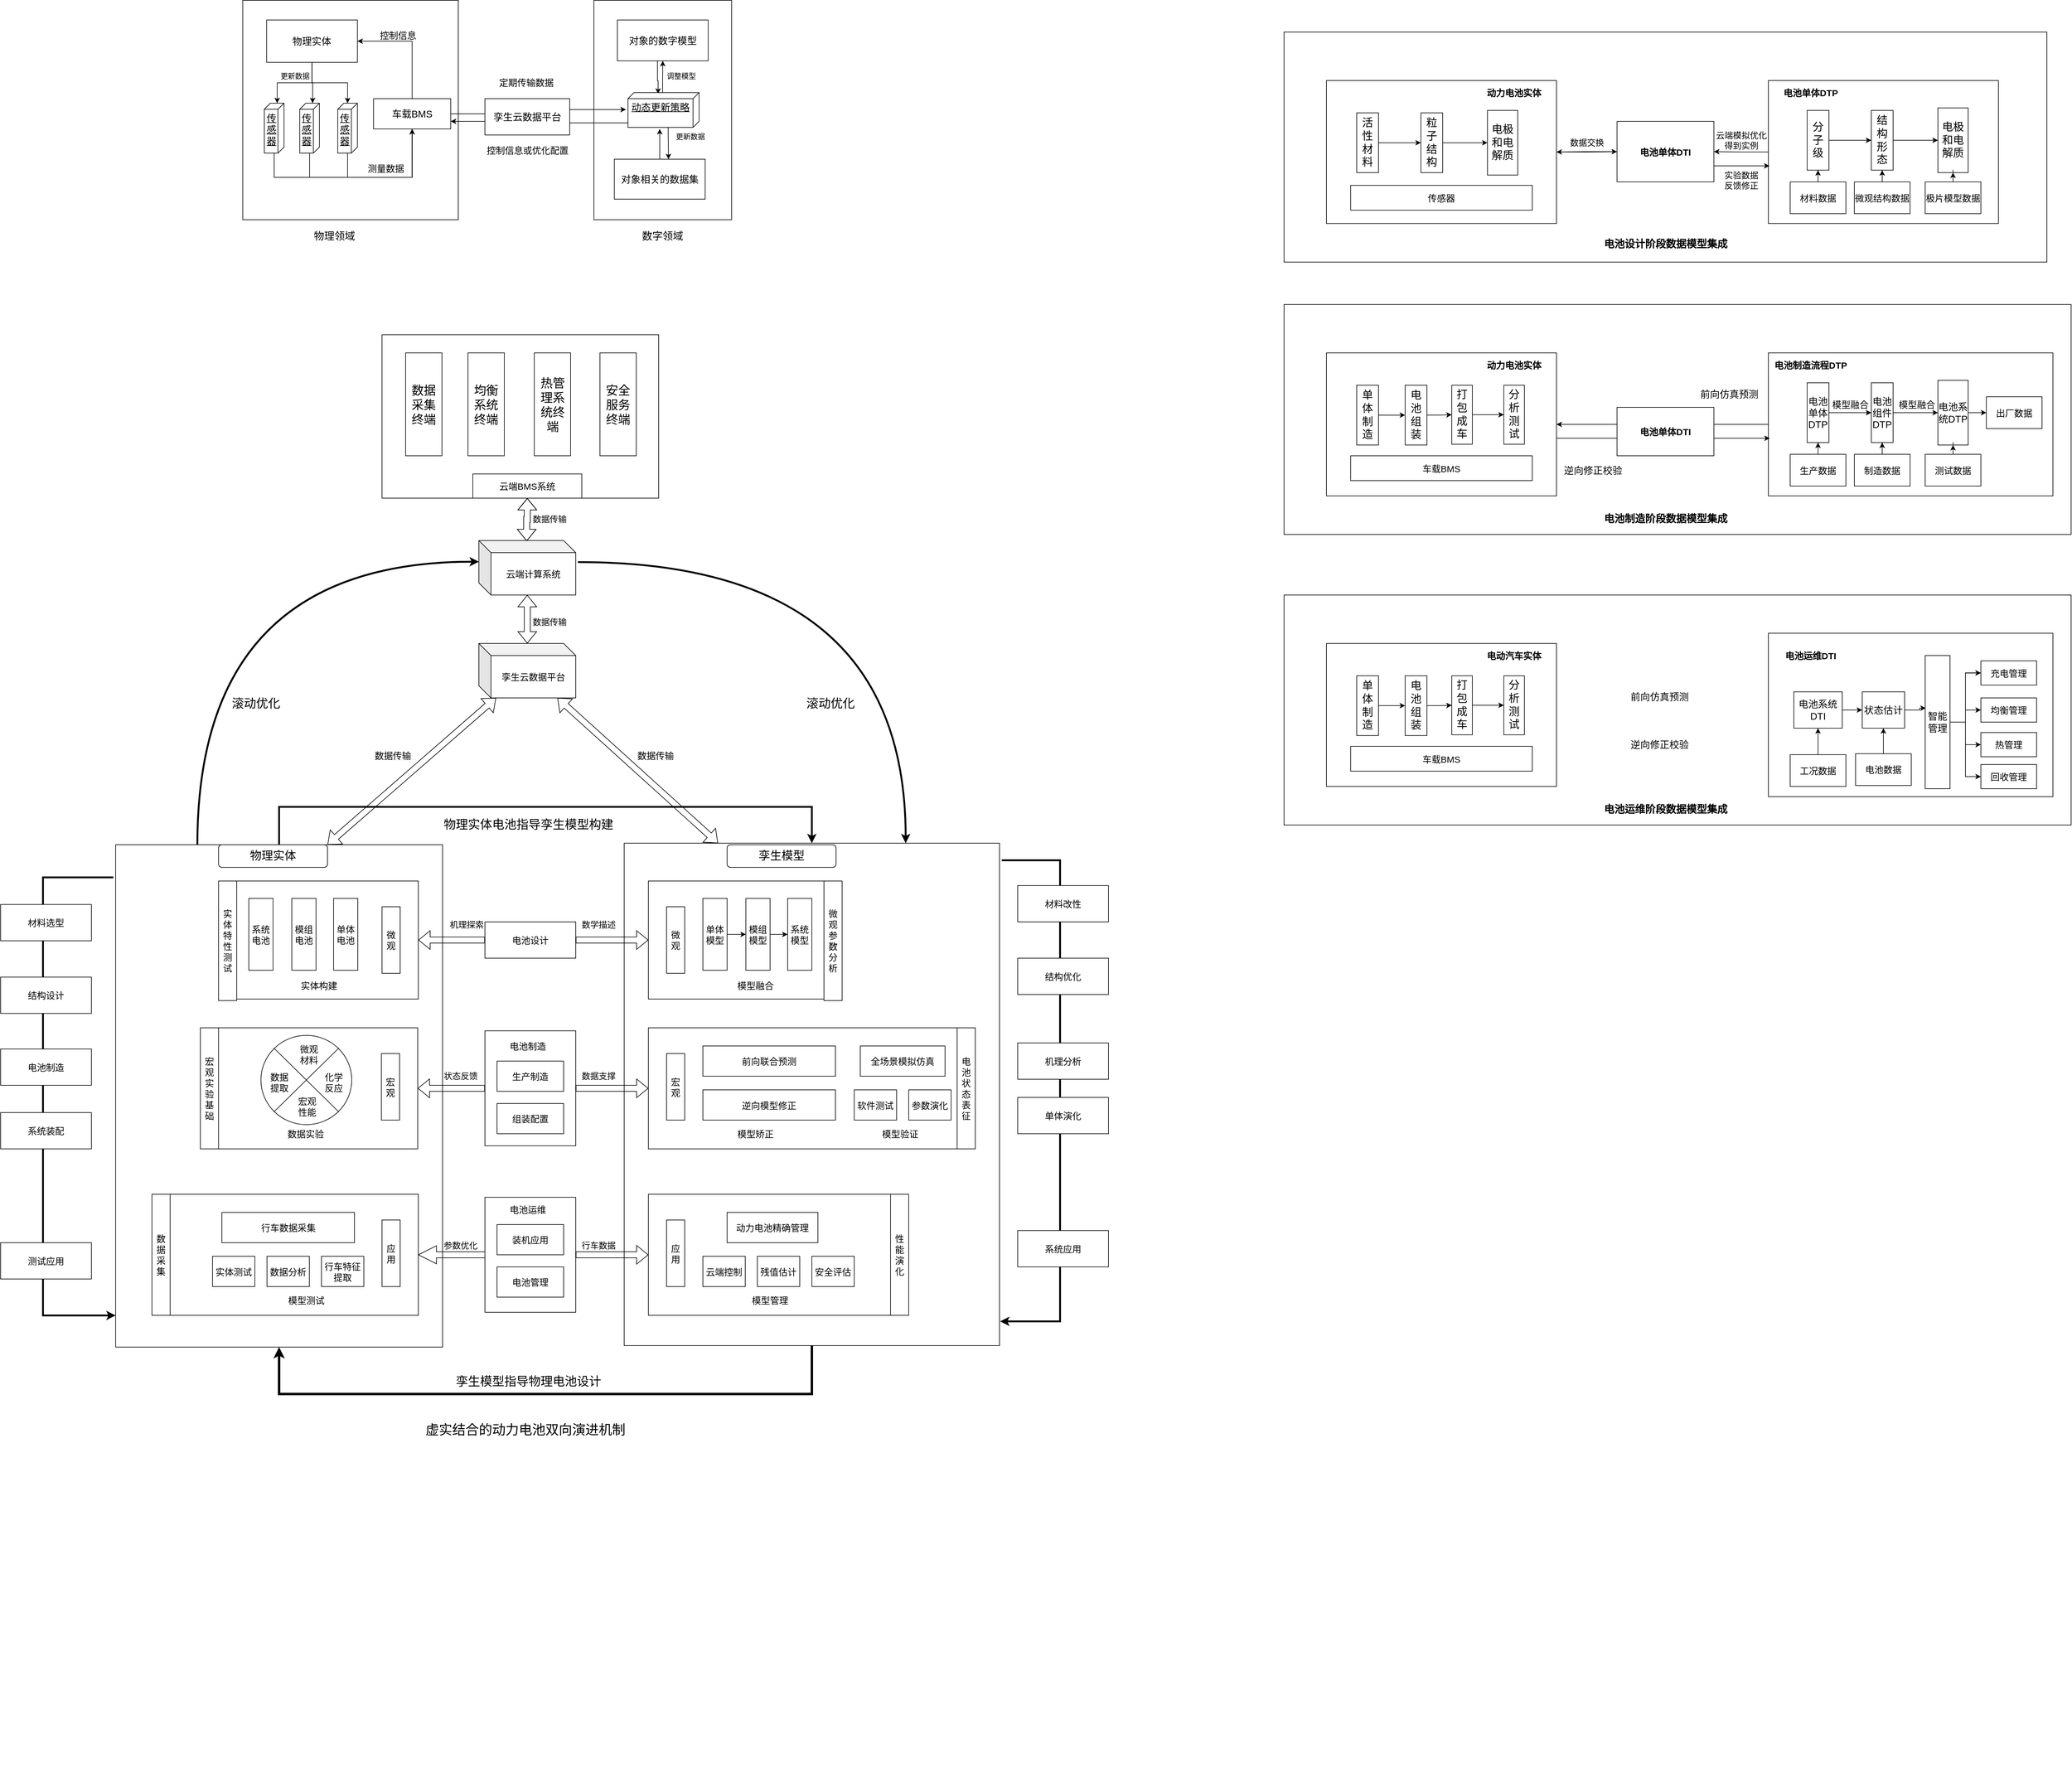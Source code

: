 <mxfile version="21.1.2" type="github">
  <diagram name="第 1 页" id="kRsDdAJmcFYVDiyYqfov">
    <mxGraphModel dx="3457" dy="3029" grid="1" gridSize="10" guides="1" tooltips="1" connect="1" arrows="1" fold="1" page="1" pageScale="1" pageWidth="827" pageHeight="1169" math="0" shadow="0">
      <root>
        <mxCell id="0" />
        <mxCell id="1" parent="0" />
        <mxCell id="HHfVAxRJ97_gboiNGHZT-26" value="" style="rounded=0;whiteSpace=wrap;html=1;" parent="1" vertex="1">
          <mxGeometry x="2170" y="-860" width="1260" height="380" as="geometry" />
        </mxCell>
        <mxCell id="HHfVAxRJ97_gboiNGHZT-15" value="" style="edgeStyle=orthogonalEdgeStyle;rounded=0;orthogonalLoop=1;jettySize=auto;html=1;" parent="1" source="HHfVAxRJ97_gboiNGHZT-1" target="HHfVAxRJ97_gboiNGHZT-14" edge="1">
          <mxGeometry relative="1" as="geometry" />
        </mxCell>
        <mxCell id="HHfVAxRJ97_gboiNGHZT-1" value="" style="rounded=0;whiteSpace=wrap;html=1;" parent="1" vertex="1">
          <mxGeometry x="2970" y="-780" width="380" height="236.25" as="geometry" />
        </mxCell>
        <mxCell id="SJJjyMjNgot3YzqLHS9h-1" value="" style="html=1;whiteSpace=wrap;" parent="1" vertex="1">
          <mxGeometry x="1030" y="-912.5" width="227.5" height="362.5" as="geometry" />
        </mxCell>
        <mxCell id="SJJjyMjNgot3YzqLHS9h-12" value="" style="html=1;whiteSpace=wrap;" parent="1" vertex="1">
          <mxGeometry x="450" y="-912.5" width="356" height="362.5" as="geometry" />
        </mxCell>
        <mxCell id="M97QuQFN97-HN9LesDDY-32" style="edgeStyle=orthogonalEdgeStyle;rounded=0;orthogonalLoop=1;jettySize=auto;html=1;entryX=1;entryY=0.75;entryDx=0;entryDy=0;exitX=0.887;exitY=0.985;exitDx=0;exitDy=0;exitPerimeter=0;" parent="1" source="SJJjyMjNgot3YzqLHS9h-7" target="M97QuQFN97-HN9LesDDY-17" edge="1">
          <mxGeometry relative="1" as="geometry">
            <Array as="points">
              <mxPoint x="1128" y="-710" />
              <mxPoint x="914" y="-710" />
              <mxPoint x="914" y="-712" />
            </Array>
          </mxGeometry>
        </mxCell>
        <mxCell id="lLylnK0KZeJBV6ZpUmbg-146" value="" style="rounded=0;whiteSpace=wrap;html=1;" parent="1" vertex="1">
          <mxGeometry x="680" y="-360" width="457" height="270" as="geometry" />
        </mxCell>
        <mxCell id="lLylnK0KZeJBV6ZpUmbg-130" style="edgeStyle=orthogonalEdgeStyle;rounded=0;orthogonalLoop=1;jettySize=auto;html=1;entryX=0.5;entryY=0;entryDx=0;entryDy=0;strokeWidth=3;" parent="1" source="lLylnK0KZeJBV6ZpUmbg-120" target="lLylnK0KZeJBV6ZpUmbg-126" edge="1">
          <mxGeometry relative="1" as="geometry">
            <Array as="points">
              <mxPoint x="510" y="420" />
              <mxPoint x="1390" y="420" />
            </Array>
          </mxGeometry>
        </mxCell>
        <mxCell id="lLylnK0KZeJBV6ZpUmbg-142" style="edgeStyle=orthogonalEdgeStyle;rounded=0;orthogonalLoop=1;jettySize=auto;html=1;exitX=0.25;exitY=0;exitDx=0;exitDy=0;entryX=0;entryY=0;entryDx=0;entryDy=35;entryPerimeter=0;curved=1;strokeWidth=3;" parent="1" source="lLylnK0KZeJBV6ZpUmbg-120" target="lLylnK0KZeJBV6ZpUmbg-9" edge="1">
          <mxGeometry relative="1" as="geometry" />
        </mxCell>
        <mxCell id="lLylnK0KZeJBV6ZpUmbg-120" value="" style="rounded=0;whiteSpace=wrap;html=1;" parent="1" vertex="1">
          <mxGeometry x="240" y="482.5" width="540" height="830" as="geometry" />
        </mxCell>
        <mxCell id="lLylnK0KZeJBV6ZpUmbg-102" value="" style="group;flipH=1;" parent="1" vertex="1" connectable="0">
          <mxGeometry x="300" y="1060" width="440" height="970" as="geometry" />
        </mxCell>
        <mxCell id="lLylnK0KZeJBV6ZpUmbg-103" value="" style="rounded=0;whiteSpace=wrap;html=1;flipH=0;flipV=0;" parent="lLylnK0KZeJBV6ZpUmbg-102" vertex="1">
          <mxGeometry width="440" height="200" as="geometry" />
        </mxCell>
        <mxCell id="lLylnK0KZeJBV6ZpUmbg-104" value="&lt;font style=&quot;font-size: 15px;&quot;&gt;应用&lt;/font&gt;" style="rounded=0;whiteSpace=wrap;html=1;" parent="lLylnK0KZeJBV6ZpUmbg-102" vertex="1">
          <mxGeometry x="380" y="42.5" width="30" height="110" as="geometry" />
        </mxCell>
        <mxCell id="lLylnK0KZeJBV6ZpUmbg-105" value="&lt;font style=&quot;font-size: 15px;&quot;&gt;数据采集&lt;/font&gt;" style="rounded=0;whiteSpace=wrap;html=1;" parent="lLylnK0KZeJBV6ZpUmbg-102" vertex="1">
          <mxGeometry width="30" height="200" as="geometry" />
        </mxCell>
        <mxCell id="lLylnK0KZeJBV6ZpUmbg-106" value="&lt;font style=&quot;font-size: 15px;&quot;&gt;行车数据采集&lt;/font&gt;" style="rounded=0;whiteSpace=wrap;html=1;" parent="lLylnK0KZeJBV6ZpUmbg-102" vertex="1">
          <mxGeometry x="115.5" y="30" width="219" height="50" as="geometry" />
        </mxCell>
        <mxCell id="lLylnK0KZeJBV6ZpUmbg-107" value="&lt;font style=&quot;font-size: 15px;&quot;&gt;行车特征提取&lt;/font&gt;" style="rounded=0;whiteSpace=wrap;html=1;" parent="lLylnK0KZeJBV6ZpUmbg-102" vertex="1">
          <mxGeometry x="280" y="102.5" width="70" height="50" as="geometry" />
        </mxCell>
        <mxCell id="lLylnK0KZeJBV6ZpUmbg-108" value="&lt;div style=&quot;text-align: center;&quot;&gt;&lt;span style=&quot;background-color: initial; font-family: Helvetica;&quot;&gt;&lt;font style=&quot;font-size: 15px;&quot;&gt;模型测试&lt;/font&gt;&lt;/span&gt;&lt;/div&gt;" style="text;whiteSpace=wrap;html=1;" parent="lLylnK0KZeJBV6ZpUmbg-102" vertex="1">
          <mxGeometry x="222.5" y="160" width="73" height="30" as="geometry" />
        </mxCell>
        <mxCell id="lLylnK0KZeJBV6ZpUmbg-109" value="&lt;font style=&quot;font-size: 15px;&quot;&gt;数据分析&lt;/font&gt;" style="rounded=0;whiteSpace=wrap;html=1;" parent="lLylnK0KZeJBV6ZpUmbg-102" vertex="1">
          <mxGeometry x="190" y="102.5" width="70" height="50" as="geometry" />
        </mxCell>
        <mxCell id="lLylnK0KZeJBV6ZpUmbg-110" value="&lt;font style=&quot;font-size: 15px;&quot;&gt;实体测试&lt;/font&gt;" style="rounded=0;whiteSpace=wrap;html=1;" parent="lLylnK0KZeJBV6ZpUmbg-102" vertex="1">
          <mxGeometry x="100" y="102.5" width="70" height="50" as="geometry" />
        </mxCell>
        <mxCell id="lLylnK0KZeJBV6ZpUmbg-128" style="edgeStyle=orthogonalEdgeStyle;rounded=0;orthogonalLoop=1;jettySize=auto;html=1;entryX=0.5;entryY=1;entryDx=0;entryDy=0;exitX=0.5;exitY=1;exitDx=0;exitDy=0;startArrow=none;startFill=0;strokeWidth=4;" parent="1" source="lLylnK0KZeJBV6ZpUmbg-126" target="lLylnK0KZeJBV6ZpUmbg-120" edge="1">
          <mxGeometry relative="1" as="geometry">
            <Array as="points">
              <mxPoint x="1390" y="1390" />
              <mxPoint x="510" y="1390" />
            </Array>
          </mxGeometry>
        </mxCell>
        <mxCell id="lLylnK0KZeJBV6ZpUmbg-126" value="" style="rounded=0;whiteSpace=wrap;html=1;" parent="1" vertex="1">
          <mxGeometry x="1080" y="480" width="620" height="830" as="geometry" />
        </mxCell>
        <mxCell id="lLylnK0KZeJBV6ZpUmbg-77" style="edgeStyle=orthogonalEdgeStyle;rounded=0;orthogonalLoop=1;jettySize=auto;html=1;shape=flexArrow;" parent="1" source="lLylnK0KZeJBV6ZpUmbg-18" target="lLylnK0KZeJBV6ZpUmbg-53" edge="1">
          <mxGeometry relative="1" as="geometry" />
        </mxCell>
        <mxCell id="lLylnK0KZeJBV6ZpUmbg-78" style="edgeStyle=orthogonalEdgeStyle;rounded=0;orthogonalLoop=1;jettySize=auto;html=1;entryX=0;entryY=0.5;entryDx=0;entryDy=0;shape=flexArrow;" parent="1" source="lLylnK0KZeJBV6ZpUmbg-18" target="lLylnK0KZeJBV6ZpUmbg-48" edge="1">
          <mxGeometry relative="1" as="geometry" />
        </mxCell>
        <mxCell id="lLylnK0KZeJBV6ZpUmbg-14" style="edgeStyle=orthogonalEdgeStyle;rounded=0;orthogonalLoop=1;jettySize=auto;html=1;entryX=0.494;entryY=0.011;entryDx=0;entryDy=0;entryPerimeter=0;startArrow=classic;startFill=1;shape=flexArrow;" parent="1" source="lLylnK0KZeJBV6ZpUmbg-7" target="lLylnK0KZeJBV6ZpUmbg-9" edge="1">
          <mxGeometry relative="1" as="geometry" />
        </mxCell>
        <mxCell id="lLylnK0KZeJBV6ZpUmbg-7" value="&lt;font style=&quot;font-size: 15px;&quot;&gt;云端BMS系统&lt;/font&gt;" style="rounded=0;whiteSpace=wrap;html=1;" parent="1" vertex="1">
          <mxGeometry x="830" y="-130" width="180" height="40" as="geometry" />
        </mxCell>
        <mxCell id="lLylnK0KZeJBV6ZpUmbg-38" style="edgeStyle=orthogonalEdgeStyle;rounded=0;orthogonalLoop=1;jettySize=auto;html=1;entryX=0;entryY=0.5;entryDx=0;entryDy=0;shape=flexArrow;" parent="1" source="lLylnK0KZeJBV6ZpUmbg-8" target="lLylnK0KZeJBV6ZpUmbg-29" edge="1">
          <mxGeometry relative="1" as="geometry" />
        </mxCell>
        <mxCell id="lLylnK0KZeJBV6ZpUmbg-40" style="edgeStyle=orthogonalEdgeStyle;rounded=0;orthogonalLoop=1;jettySize=auto;html=1;entryX=1;entryY=0.5;entryDx=0;entryDy=0;shape=flexArrow;" parent="1" source="lLylnK0KZeJBV6ZpUmbg-8" target="lLylnK0KZeJBV6ZpUmbg-33" edge="1">
          <mxGeometry relative="1" as="geometry" />
        </mxCell>
        <mxCell id="lLylnK0KZeJBV6ZpUmbg-8" value="&lt;font style=&quot;font-size: 15px;&quot;&gt;电池设计&lt;/font&gt;" style="rounded=0;whiteSpace=wrap;html=1;" parent="1" vertex="1">
          <mxGeometry x="850" y="610" width="150" height="60" as="geometry" />
        </mxCell>
        <mxCell id="lLylnK0KZeJBV6ZpUmbg-12" value="" style="edgeStyle=orthogonalEdgeStyle;rounded=0;orthogonalLoop=1;jettySize=auto;html=1;startArrow=classic;startFill=1;shape=flexArrow;" parent="1" source="lLylnK0KZeJBV6ZpUmbg-9" target="lLylnK0KZeJBV6ZpUmbg-11" edge="1">
          <mxGeometry relative="1" as="geometry" />
        </mxCell>
        <mxCell id="lLylnK0KZeJBV6ZpUmbg-9" value="&lt;font style=&quot;font-size: 15px;&quot;&gt;云端计算系统&lt;/font&gt;" style="shape=cube;whiteSpace=wrap;html=1;boundedLbl=1;backgroundOutline=1;darkOpacity=0.05;darkOpacity2=0.1;size=20;" parent="1" vertex="1">
          <mxGeometry x="840" y="-20" width="160" height="90" as="geometry" />
        </mxCell>
        <mxCell id="lLylnK0KZeJBV6ZpUmbg-132" style="rounded=0;orthogonalLoop=1;jettySize=auto;html=1;entryX=1;entryY=0;entryDx=0;entryDy=0;shape=flexArrow;startArrow=block;" parent="1" source="lLylnK0KZeJBV6ZpUmbg-11" target="lLylnK0KZeJBV6ZpUmbg-127" edge="1">
          <mxGeometry relative="1" as="geometry" />
        </mxCell>
        <mxCell id="lLylnK0KZeJBV6ZpUmbg-134" style="rounded=0;orthogonalLoop=1;jettySize=auto;html=1;entryX=0.25;entryY=0;entryDx=0;entryDy=0;shape=flexArrow;startArrow=block;" parent="1" source="lLylnK0KZeJBV6ZpUmbg-11" target="lLylnK0KZeJBV6ZpUmbg-126" edge="1">
          <mxGeometry relative="1" as="geometry" />
        </mxCell>
        <mxCell id="lLylnK0KZeJBV6ZpUmbg-144" style="edgeStyle=orthogonalEdgeStyle;rounded=0;orthogonalLoop=1;jettySize=auto;html=1;entryX=0.75;entryY=0;entryDx=0;entryDy=0;curved=1;strokeWidth=3;exitX=1.023;exitY=0.396;exitDx=0;exitDy=0;exitPerimeter=0;" parent="1" source="lLylnK0KZeJBV6ZpUmbg-9" target="lLylnK0KZeJBV6ZpUmbg-126" edge="1">
          <mxGeometry relative="1" as="geometry">
            <Array as="points">
              <mxPoint x="1545" y="16" />
            </Array>
          </mxGeometry>
        </mxCell>
        <mxCell id="lLylnK0KZeJBV6ZpUmbg-11" value="&lt;font style=&quot;font-size: 15px;&quot;&gt;孪生云数据平台&lt;/font&gt;" style="shape=cube;whiteSpace=wrap;html=1;boundedLbl=1;backgroundOutline=1;darkOpacity=0.05;darkOpacity2=0.1;size=20;" parent="1" vertex="1">
          <mxGeometry x="840" y="150" width="160" height="90" as="geometry" />
        </mxCell>
        <mxCell id="lLylnK0KZeJBV6ZpUmbg-16" value="&lt;span style=&quot;color: rgb(0, 0, 0); font-family: Helvetica; font-style: normal; font-variant-ligatures: normal; font-variant-caps: normal; font-weight: 400; letter-spacing: normal; orphans: 2; text-align: center; text-indent: 0px; text-transform: none; widows: 2; word-spacing: 0px; -webkit-text-stroke-width: 0px; background-color: rgb(251, 251, 251); text-decoration-thickness: initial; text-decoration-style: initial; text-decoration-color: initial; float: none; display: inline !important;&quot;&gt;&lt;font style=&quot;font-size: 14px;&quot;&gt;数据传输&lt;/font&gt;&lt;/span&gt;" style="text;whiteSpace=wrap;html=1;" parent="1" vertex="1">
          <mxGeometry x="927" y="100" width="73" height="30" as="geometry" />
        </mxCell>
        <mxCell id="lLylnK0KZeJBV6ZpUmbg-17" value="&lt;span style=&quot;color: rgb(0, 0, 0); font-family: Helvetica; font-style: normal; font-variant-ligatures: normal; font-variant-caps: normal; font-weight: 400; letter-spacing: normal; orphans: 2; text-align: center; text-indent: 0px; text-transform: none; widows: 2; word-spacing: 0px; -webkit-text-stroke-width: 0px; background-color: rgb(251, 251, 251); text-decoration-thickness: initial; text-decoration-style: initial; text-decoration-color: initial; float: none; display: inline !important;&quot;&gt;&lt;font style=&quot;font-size: 14px;&quot;&gt;数据传输&lt;/font&gt;&lt;/span&gt;" style="text;whiteSpace=wrap;html=1;" parent="1" vertex="1">
          <mxGeometry x="927" y="-70" width="73" height="30" as="geometry" />
        </mxCell>
        <mxCell id="lLylnK0KZeJBV6ZpUmbg-39" value="&lt;div style=&quot;text-align: center;&quot;&gt;&lt;span style=&quot;background-color: initial; font-family: Helvetica; font-size: 14px;&quot;&gt;数学描述&lt;/span&gt;&lt;/div&gt;" style="text;whiteSpace=wrap;html=1;" parent="1" vertex="1">
          <mxGeometry x="1008" y="600" width="73" height="30" as="geometry" />
        </mxCell>
        <mxCell id="lLylnK0KZeJBV6ZpUmbg-41" value="&lt;div style=&quot;text-align: center;&quot;&gt;&lt;span style=&quot;background-color: initial; font-family: Helvetica; font-size: 14px;&quot;&gt;机理探索&lt;/span&gt;&lt;/div&gt;" style="text;whiteSpace=wrap;html=1;" parent="1" vertex="1">
          <mxGeometry x="790" y="600" width="73" height="30" as="geometry" />
        </mxCell>
        <mxCell id="lLylnK0KZeJBV6ZpUmbg-76" value="" style="group" parent="1" vertex="1" connectable="0">
          <mxGeometry x="1120" y="785" width="540" height="200" as="geometry" />
        </mxCell>
        <mxCell id="lLylnK0KZeJBV6ZpUmbg-48" value="" style="rounded=0;whiteSpace=wrap;html=1;" parent="lLylnK0KZeJBV6ZpUmbg-76" vertex="1">
          <mxGeometry width="540" height="200" as="geometry" />
        </mxCell>
        <mxCell id="lLylnK0KZeJBV6ZpUmbg-27" value="&lt;font style=&quot;font-size: 15px;&quot;&gt;宏观&lt;/font&gt;" style="rounded=0;whiteSpace=wrap;html=1;" parent="lLylnK0KZeJBV6ZpUmbg-76" vertex="1">
          <mxGeometry x="30" y="42.5" width="30" height="110" as="geometry" />
        </mxCell>
        <mxCell id="lLylnK0KZeJBV6ZpUmbg-49" value="&lt;font style=&quot;font-size: 15px;&quot;&gt;电池状态表征&lt;/font&gt;" style="rounded=0;whiteSpace=wrap;html=1;" parent="lLylnK0KZeJBV6ZpUmbg-76" vertex="1">
          <mxGeometry x="510" width="30" height="200" as="geometry" />
        </mxCell>
        <mxCell id="lLylnK0KZeJBV6ZpUmbg-50" value="&lt;font style=&quot;font-size: 15px;&quot;&gt;前向联合预测&lt;/font&gt;" style="rounded=0;whiteSpace=wrap;html=1;" parent="lLylnK0KZeJBV6ZpUmbg-76" vertex="1">
          <mxGeometry x="90" y="30" width="219" height="50" as="geometry" />
        </mxCell>
        <mxCell id="lLylnK0KZeJBV6ZpUmbg-51" value="&lt;font style=&quot;font-size: 15px;&quot;&gt;逆向模型修正&lt;/font&gt;" style="rounded=0;whiteSpace=wrap;html=1;" parent="lLylnK0KZeJBV6ZpUmbg-76" vertex="1">
          <mxGeometry x="90" y="102.5" width="219" height="50" as="geometry" />
        </mxCell>
        <mxCell id="lLylnK0KZeJBV6ZpUmbg-52" value="&lt;div style=&quot;text-align: center;&quot;&gt;&lt;span style=&quot;background-color: initial; font-family: Helvetica;&quot;&gt;&lt;font style=&quot;font-size: 15px;&quot;&gt;模型矫正&lt;/font&gt;&lt;/span&gt;&lt;/div&gt;" style="text;whiteSpace=wrap;html=1;" parent="lLylnK0KZeJBV6ZpUmbg-76" vertex="1">
          <mxGeometry x="144.5" y="160" width="73" height="30" as="geometry" />
        </mxCell>
        <mxCell id="lLylnK0KZeJBV6ZpUmbg-92" value="&lt;font style=&quot;font-size: 15px;&quot;&gt;参数演化&lt;/font&gt;" style="rounded=0;whiteSpace=wrap;html=1;" parent="lLylnK0KZeJBV6ZpUmbg-76" vertex="1">
          <mxGeometry x="430" y="102.5" width="70" height="50" as="geometry" />
        </mxCell>
        <mxCell id="lLylnK0KZeJBV6ZpUmbg-88" value="&lt;font style=&quot;font-size: 15px;&quot;&gt;软件测试&lt;/font&gt;" style="rounded=0;whiteSpace=wrap;html=1;" parent="lLylnK0KZeJBV6ZpUmbg-76" vertex="1">
          <mxGeometry x="340" y="102.5" width="70" height="50" as="geometry" />
        </mxCell>
        <mxCell id="lLylnK0KZeJBV6ZpUmbg-87" value="&lt;font style=&quot;font-size: 15px;&quot;&gt;全场景模拟仿真&lt;/font&gt;" style="rounded=0;whiteSpace=wrap;html=1;" parent="lLylnK0KZeJBV6ZpUmbg-76" vertex="1">
          <mxGeometry x="350" y="30" width="140" height="50" as="geometry" />
        </mxCell>
        <mxCell id="lLylnK0KZeJBV6ZpUmbg-89" value="&lt;div style=&quot;text-align: center;&quot;&gt;&lt;span style=&quot;background-color: initial; font-family: Helvetica;&quot;&gt;&lt;font style=&quot;font-size: 15px;&quot;&gt;模型验证&lt;/font&gt;&lt;/span&gt;&lt;/div&gt;" style="text;whiteSpace=wrap;html=1;" parent="lLylnK0KZeJBV6ZpUmbg-76" vertex="1">
          <mxGeometry x="383.5" y="160" width="73" height="30" as="geometry" />
        </mxCell>
        <mxCell id="lLylnK0KZeJBV6ZpUmbg-79" value="&lt;div style=&quot;text-align: center;&quot;&gt;&lt;span style=&quot;background-color: initial; font-family: Helvetica; font-size: 14px;&quot;&gt;状态反馈&lt;/span&gt;&lt;/div&gt;" style="text;whiteSpace=wrap;html=1;" parent="1" vertex="1">
          <mxGeometry x="780" y="850" width="73" height="30" as="geometry" />
        </mxCell>
        <mxCell id="lLylnK0KZeJBV6ZpUmbg-80" value="&lt;div style=&quot;text-align: center;&quot;&gt;&lt;font face=&quot;Helvetica&quot;&gt;&lt;span style=&quot;font-size: 14px;&quot;&gt;数据支撑&lt;/span&gt;&lt;/font&gt;&lt;/div&gt;" style="text;whiteSpace=wrap;html=1;" parent="1" vertex="1">
          <mxGeometry x="1008" y="850" width="73" height="30" as="geometry" />
        </mxCell>
        <mxCell id="lLylnK0KZeJBV6ZpUmbg-81" value="" style="group" parent="1" vertex="1" connectable="0">
          <mxGeometry x="850" y="1060" width="400" height="440" as="geometry" />
        </mxCell>
        <mxCell id="lLylnK0KZeJBV6ZpUmbg-22" value="" style="rounded=0;whiteSpace=wrap;html=1;" parent="lLylnK0KZeJBV6ZpUmbg-81" vertex="1">
          <mxGeometry y="5" width="150" height="190" as="geometry" />
        </mxCell>
        <mxCell id="lLylnK0KZeJBV6ZpUmbg-23" value="&lt;font style=&quot;font-size: 15px;&quot;&gt;装机应用&lt;/font&gt;" style="rounded=0;whiteSpace=wrap;html=1;" parent="lLylnK0KZeJBV6ZpUmbg-81" vertex="1">
          <mxGeometry x="20" y="50" width="110" height="50" as="geometry" />
        </mxCell>
        <mxCell id="lLylnK0KZeJBV6ZpUmbg-24" value="&lt;font style=&quot;font-size: 15px;&quot;&gt;电池管理&lt;/font&gt;" style="rounded=0;whiteSpace=wrap;html=1;" parent="lLylnK0KZeJBV6ZpUmbg-81" vertex="1">
          <mxGeometry x="20" y="120" width="110" height="50" as="geometry" />
        </mxCell>
        <mxCell id="lLylnK0KZeJBV6ZpUmbg-25" value="&lt;span style=&quot;color: rgb(0, 0, 0); font-family: Helvetica; font-style: normal; font-variant-ligatures: normal; font-variant-caps: normal; font-weight: 400; letter-spacing: normal; orphans: 2; text-align: center; text-indent: 0px; text-transform: none; widows: 2; word-spacing: 0px; -webkit-text-stroke-width: 0px; background-color: rgb(251, 251, 251); text-decoration-thickness: initial; text-decoration-style: initial; text-decoration-color: initial; float: none; display: inline !important;&quot;&gt;&lt;font style=&quot;font-size: 15px;&quot;&gt;电池运维&lt;/font&gt;&lt;/span&gt;" style="text;whiteSpace=wrap;html=1;" parent="lLylnK0KZeJBV6ZpUmbg-81" vertex="1">
          <mxGeometry x="38.5" y="10" width="73" height="30" as="geometry" />
        </mxCell>
        <mxCell id="lLylnK0KZeJBV6ZpUmbg-129" value="&lt;div style=&quot;text-align: center;&quot;&gt;&lt;font style=&quot;font-size: 20px;&quot; face=&quot;Helvetica&quot;&gt;孪生模型指导物理电池设计&lt;/font&gt;&lt;/div&gt;" style="text;whiteSpace=wrap;html=1;" parent="lLylnK0KZeJBV6ZpUmbg-81" vertex="1">
          <mxGeometry x="-50" y="290" width="360" height="30" as="geometry" />
        </mxCell>
        <mxCell id="lLylnK0KZeJBV6ZpUmbg-136" value="&lt;div class=&quot;lake-content&quot;&gt;&lt;span class=&quot;ne-text&quot;&gt;&lt;font style=&quot;font-size: 22px;&quot;&gt;虚实结合的动力电池双向演进机制&lt;/font&gt;&lt;/span&gt;&lt;/div&gt;" style="text;whiteSpace=wrap;html=1;" parent="lLylnK0KZeJBV6ZpUmbg-81" vertex="1">
          <mxGeometry x="-100" y="370" width="500" height="40" as="geometry" />
        </mxCell>
        <mxCell id="lLylnK0KZeJBV6ZpUmbg-82" value="" style="group" parent="1" vertex="1" connectable="0">
          <mxGeometry x="850" y="790" width="150" height="190" as="geometry" />
        </mxCell>
        <mxCell id="lLylnK0KZeJBV6ZpUmbg-18" value="" style="rounded=0;whiteSpace=wrap;html=1;" parent="lLylnK0KZeJBV6ZpUmbg-82" vertex="1">
          <mxGeometry width="150" height="190" as="geometry" />
        </mxCell>
        <mxCell id="lLylnK0KZeJBV6ZpUmbg-19" value="&lt;font style=&quot;font-size: 15px;&quot;&gt;生产制造&lt;/font&gt;" style="rounded=0;whiteSpace=wrap;html=1;" parent="lLylnK0KZeJBV6ZpUmbg-82" vertex="1">
          <mxGeometry x="20" y="50" width="110" height="50" as="geometry" />
        </mxCell>
        <mxCell id="lLylnK0KZeJBV6ZpUmbg-20" value="&lt;font style=&quot;font-size: 15px;&quot;&gt;组装配置&lt;/font&gt;" style="rounded=0;whiteSpace=wrap;html=1;" parent="lLylnK0KZeJBV6ZpUmbg-82" vertex="1">
          <mxGeometry x="20" y="120" width="110" height="50" as="geometry" />
        </mxCell>
        <mxCell id="lLylnK0KZeJBV6ZpUmbg-21" value="&lt;span style=&quot;color: rgb(0, 0, 0); font-family: Helvetica; font-style: normal; font-variant-ligatures: normal; font-variant-caps: normal; font-weight: 400; letter-spacing: normal; orphans: 2; text-align: center; text-indent: 0px; text-transform: none; widows: 2; word-spacing: 0px; -webkit-text-stroke-width: 0px; background-color: rgb(251, 251, 251); text-decoration-thickness: initial; text-decoration-style: initial; text-decoration-color: initial; float: none; display: inline !important;&quot;&gt;&lt;font style=&quot;font-size: 15px;&quot;&gt;电池制造&lt;/font&gt;&lt;/span&gt;" style="text;whiteSpace=wrap;html=1;" parent="lLylnK0KZeJBV6ZpUmbg-82" vertex="1">
          <mxGeometry x="38.5" y="10" width="73" height="30" as="geometry" />
        </mxCell>
        <mxCell id="lLylnK0KZeJBV6ZpUmbg-83" value="" style="group" parent="1" vertex="1" connectable="0">
          <mxGeometry x="1120" y="1060" width="560" height="200" as="geometry" />
        </mxCell>
        <mxCell id="lLylnK0KZeJBV6ZpUmbg-84" value="" style="rounded=0;whiteSpace=wrap;html=1;" parent="lLylnK0KZeJBV6ZpUmbg-83" vertex="1">
          <mxGeometry width="430" height="200" as="geometry" />
        </mxCell>
        <mxCell id="lLylnK0KZeJBV6ZpUmbg-85" value="&lt;font style=&quot;font-size: 15px;&quot;&gt;应用&lt;/font&gt;" style="rounded=0;whiteSpace=wrap;html=1;" parent="lLylnK0KZeJBV6ZpUmbg-83" vertex="1">
          <mxGeometry x="30" y="42.5" width="30" height="110" as="geometry" />
        </mxCell>
        <mxCell id="lLylnK0KZeJBV6ZpUmbg-86" value="&lt;font style=&quot;font-size: 15px;&quot;&gt;性能演化&lt;/font&gt;" style="rounded=0;whiteSpace=wrap;html=1;" parent="lLylnK0KZeJBV6ZpUmbg-83" vertex="1">
          <mxGeometry x="400" width="30" height="200" as="geometry" />
        </mxCell>
        <mxCell id="lLylnK0KZeJBV6ZpUmbg-101" value="&lt;font style=&quot;font-size: 15px;&quot;&gt;云端控制&lt;/font&gt;" style="rounded=0;whiteSpace=wrap;html=1;" parent="lLylnK0KZeJBV6ZpUmbg-83" vertex="1">
          <mxGeometry x="90" y="102.5" width="70" height="50" as="geometry" />
        </mxCell>
        <mxCell id="lLylnK0KZeJBV6ZpUmbg-138" value="&lt;font style=&quot;font-size: 15px;&quot;&gt;动力电池精确管理&lt;/font&gt;" style="rounded=0;whiteSpace=wrap;html=1;" parent="lLylnK0KZeJBV6ZpUmbg-83" vertex="1">
          <mxGeometry x="130" y="30" width="150" height="50" as="geometry" />
        </mxCell>
        <mxCell id="lLylnK0KZeJBV6ZpUmbg-139" value="&lt;div style=&quot;text-align: center;&quot;&gt;&lt;span style=&quot;background-color: initial; font-family: Helvetica;&quot;&gt;&lt;font style=&quot;font-size: 15px;&quot;&gt;模型管理&lt;/font&gt;&lt;/span&gt;&lt;/div&gt;" style="text;whiteSpace=wrap;html=1;" parent="lLylnK0KZeJBV6ZpUmbg-83" vertex="1">
          <mxGeometry x="168.5" y="160" width="73" height="30" as="geometry" />
        </mxCell>
        <mxCell id="lLylnK0KZeJBV6ZpUmbg-140" value="&lt;font style=&quot;font-size: 15px;&quot;&gt;残值估计&lt;/font&gt;" style="rounded=0;whiteSpace=wrap;html=1;" parent="lLylnK0KZeJBV6ZpUmbg-83" vertex="1">
          <mxGeometry x="180" y="102.5" width="70" height="50" as="geometry" />
        </mxCell>
        <mxCell id="lLylnK0KZeJBV6ZpUmbg-141" value="&lt;font style=&quot;font-size: 15px;&quot;&gt;安全评估&lt;/font&gt;" style="rounded=0;whiteSpace=wrap;html=1;" parent="lLylnK0KZeJBV6ZpUmbg-83" vertex="1">
          <mxGeometry x="270" y="102.5" width="70" height="50" as="geometry" />
        </mxCell>
        <mxCell id="lLylnK0KZeJBV6ZpUmbg-113" style="edgeStyle=orthogonalEdgeStyle;rounded=0;orthogonalLoop=1;jettySize=auto;html=1;entryX=0;entryY=0.5;entryDx=0;entryDy=0;shape=flexArrow;" parent="1" source="lLylnK0KZeJBV6ZpUmbg-22" target="lLylnK0KZeJBV6ZpUmbg-84" edge="1">
          <mxGeometry relative="1" as="geometry" />
        </mxCell>
        <mxCell id="lLylnK0KZeJBV6ZpUmbg-114" value="&lt;div style=&quot;text-align: center;&quot;&gt;&lt;font face=&quot;Helvetica&quot;&gt;&lt;span style=&quot;font-size: 14px;&quot;&gt;行车数据&lt;/span&gt;&lt;/font&gt;&lt;/div&gt;" style="text;whiteSpace=wrap;html=1;" parent="1" vertex="1">
          <mxGeometry x="1008" y="1130" width="73" height="30" as="geometry" />
        </mxCell>
        <mxCell id="lLylnK0KZeJBV6ZpUmbg-115" style="edgeStyle=orthogonalEdgeStyle;rounded=0;orthogonalLoop=1;jettySize=auto;html=1;entryX=1;entryY=0.5;entryDx=0;entryDy=0;shape=arrow;" parent="1" source="lLylnK0KZeJBV6ZpUmbg-22" target="lLylnK0KZeJBV6ZpUmbg-103" edge="1">
          <mxGeometry relative="1" as="geometry">
            <Array as="points">
              <mxPoint x="780" y="1160" />
              <mxPoint x="780" y="1160" />
            </Array>
          </mxGeometry>
        </mxCell>
        <mxCell id="lLylnK0KZeJBV6ZpUmbg-116" value="&lt;div style=&quot;text-align: center;&quot;&gt;&lt;span style=&quot;background-color: initial; font-family: Helvetica; font-size: 14px;&quot;&gt;参数优化&lt;/span&gt;&lt;/div&gt;" style="text;whiteSpace=wrap;html=1;" parent="1" vertex="1">
          <mxGeometry x="780" y="1130" width="73" height="30" as="geometry" />
        </mxCell>
        <mxCell id="lLylnK0KZeJBV6ZpUmbg-118" value="" style="group" parent="1" vertex="1" connectable="0">
          <mxGeometry x="1120" y="542.5" width="320" height="197.5" as="geometry" />
        </mxCell>
        <mxCell id="lLylnK0KZeJBV6ZpUmbg-29" value="" style="rounded=0;whiteSpace=wrap;html=1;" parent="lLylnK0KZeJBV6ZpUmbg-118" vertex="1">
          <mxGeometry width="320" height="195" as="geometry" />
        </mxCell>
        <mxCell id="lLylnK0KZeJBV6ZpUmbg-26" value="&lt;font style=&quot;font-size: 15px;&quot;&gt;微观&lt;/font&gt;" style="rounded=0;whiteSpace=wrap;html=1;" parent="lLylnK0KZeJBV6ZpUmbg-118" vertex="1">
          <mxGeometry x="30" y="42.5" width="30" height="110" as="geometry" />
        </mxCell>
        <mxCell id="lLylnK0KZeJBV6ZpUmbg-30" value="&lt;span style=&quot;font-size: 15px;&quot;&gt;单体模型&lt;/span&gt;" style="rounded=0;whiteSpace=wrap;html=1;" parent="lLylnK0KZeJBV6ZpUmbg-118" vertex="1">
          <mxGeometry x="90" y="28.75" width="40" height="118.75" as="geometry" />
        </mxCell>
        <mxCell id="lLylnK0KZeJBV6ZpUmbg-31" value="&lt;span style=&quot;font-size: 15px;&quot;&gt;模组模型&lt;/span&gt;" style="rounded=0;whiteSpace=wrap;html=1;" parent="lLylnK0KZeJBV6ZpUmbg-118" vertex="1">
          <mxGeometry x="161" y="28.75" width="40" height="118.75" as="geometry" />
        </mxCell>
        <mxCell id="lLylnK0KZeJBV6ZpUmbg-44" style="edgeStyle=orthogonalEdgeStyle;rounded=0;orthogonalLoop=1;jettySize=auto;html=1;entryX=0;entryY=0.5;entryDx=0;entryDy=0;" parent="lLylnK0KZeJBV6ZpUmbg-118" source="lLylnK0KZeJBV6ZpUmbg-30" target="lLylnK0KZeJBV6ZpUmbg-31" edge="1">
          <mxGeometry relative="1" as="geometry" />
        </mxCell>
        <mxCell id="lLylnK0KZeJBV6ZpUmbg-32" value="&lt;span style=&quot;font-size: 15px;&quot;&gt;系统模型&lt;/span&gt;" style="rounded=0;whiteSpace=wrap;html=1;" parent="lLylnK0KZeJBV6ZpUmbg-118" vertex="1">
          <mxGeometry x="230" y="28.75" width="40" height="118.75" as="geometry" />
        </mxCell>
        <mxCell id="lLylnK0KZeJBV6ZpUmbg-46" style="edgeStyle=orthogonalEdgeStyle;rounded=0;orthogonalLoop=1;jettySize=auto;html=1;entryX=0;entryY=0.5;entryDx=0;entryDy=0;" parent="lLylnK0KZeJBV6ZpUmbg-118" source="lLylnK0KZeJBV6ZpUmbg-31" target="lLylnK0KZeJBV6ZpUmbg-32" edge="1">
          <mxGeometry relative="1" as="geometry" />
        </mxCell>
        <mxCell id="lLylnK0KZeJBV6ZpUmbg-43" value="&lt;div style=&quot;text-align: center;&quot;&gt;&lt;span style=&quot;background-color: initial; font-family: Helvetica;&quot;&gt;&lt;font style=&quot;font-size: 15px;&quot;&gt;模型融合&lt;/font&gt;&lt;/span&gt;&lt;/div&gt;" style="text;whiteSpace=wrap;html=1;" parent="lLylnK0KZeJBV6ZpUmbg-118" vertex="1">
          <mxGeometry x="144.5" y="157.5" width="73" height="30" as="geometry" />
        </mxCell>
        <mxCell id="lLylnK0KZeJBV6ZpUmbg-111" value="&lt;span style=&quot;font-size: 15px;&quot;&gt;微观参数分析&lt;/span&gt;" style="rounded=0;whiteSpace=wrap;html=1;" parent="lLylnK0KZeJBV6ZpUmbg-118" vertex="1">
          <mxGeometry x="290" width="30" height="197.5" as="geometry" />
        </mxCell>
        <mxCell id="lLylnK0KZeJBV6ZpUmbg-119" value="" style="group" parent="1" vertex="1" connectable="0">
          <mxGeometry x="410" y="542.5" width="380" height="797.5" as="geometry" />
        </mxCell>
        <mxCell id="lLylnK0KZeJBV6ZpUmbg-33" value="" style="rounded=0;whiteSpace=wrap;html=1;" parent="lLylnK0KZeJBV6ZpUmbg-119" vertex="1">
          <mxGeometry width="330" height="195" as="geometry" />
        </mxCell>
        <mxCell id="lLylnK0KZeJBV6ZpUmbg-34" value="&lt;font style=&quot;font-size: 15px;&quot;&gt;微观&lt;/font&gt;" style="rounded=0;whiteSpace=wrap;html=1;" parent="lLylnK0KZeJBV6ZpUmbg-119" vertex="1">
          <mxGeometry x="270" y="42.5" width="30" height="110" as="geometry" />
        </mxCell>
        <mxCell id="lLylnK0KZeJBV6ZpUmbg-35" value="&lt;span style=&quot;font-size: 15px;&quot;&gt;系统电池&lt;/span&gt;" style="rounded=0;whiteSpace=wrap;html=1;" parent="lLylnK0KZeJBV6ZpUmbg-119" vertex="1">
          <mxGeometry x="50" y="28.75" width="40" height="118.75" as="geometry" />
        </mxCell>
        <mxCell id="lLylnK0KZeJBV6ZpUmbg-36" value="&lt;span style=&quot;font-size: 15px;&quot;&gt;模组电池&lt;/span&gt;" style="rounded=0;whiteSpace=wrap;html=1;" parent="lLylnK0KZeJBV6ZpUmbg-119" vertex="1">
          <mxGeometry x="121" y="28.75" width="40" height="118.75" as="geometry" />
        </mxCell>
        <mxCell id="lLylnK0KZeJBV6ZpUmbg-37" value="&lt;span style=&quot;font-size: 15px;&quot;&gt;单体电池&lt;/span&gt;" style="rounded=0;whiteSpace=wrap;html=1;" parent="lLylnK0KZeJBV6ZpUmbg-119" vertex="1">
          <mxGeometry x="190" y="28.75" width="40" height="118.75" as="geometry" />
        </mxCell>
        <mxCell id="lLylnK0KZeJBV6ZpUmbg-47" value="&lt;div style=&quot;text-align: center;&quot;&gt;&lt;span style=&quot;background-color: initial; font-family: Helvetica;&quot;&gt;&lt;font style=&quot;font-size: 15px;&quot;&gt;实体构建&lt;/font&gt;&lt;/span&gt;&lt;/div&gt;" style="text;whiteSpace=wrap;html=1;" parent="lLylnK0KZeJBV6ZpUmbg-119" vertex="1">
          <mxGeometry x="133.5" y="157.5" width="73" height="30" as="geometry" />
        </mxCell>
        <mxCell id="lLylnK0KZeJBV6ZpUmbg-112" value="&lt;span style=&quot;font-size: 15px;&quot;&gt;实体特性测试&lt;/span&gt;" style="rounded=0;whiteSpace=wrap;html=1;" parent="lLylnK0KZeJBV6ZpUmbg-119" vertex="1">
          <mxGeometry width="30" height="197.5" as="geometry" />
        </mxCell>
        <mxCell id="lLylnK0KZeJBV6ZpUmbg-121" value="&lt;font style=&quot;font-size: 19px;&quot;&gt;孪生模型&lt;/font&gt;" style="rounded=1;whiteSpace=wrap;html=1;" parent="1" vertex="1">
          <mxGeometry x="1250" y="482.5" width="180" height="37.5" as="geometry" />
        </mxCell>
        <mxCell id="lLylnK0KZeJBV6ZpUmbg-75" value="" style="group" parent="1" vertex="1" connectable="0">
          <mxGeometry x="380" y="785" width="359" height="200" as="geometry" />
        </mxCell>
        <mxCell id="lLylnK0KZeJBV6ZpUmbg-53" value="" style="rounded=0;whiteSpace=wrap;html=1;container=0;" parent="lLylnK0KZeJBV6ZpUmbg-75" vertex="1">
          <mxGeometry width="359" height="200" as="geometry" />
        </mxCell>
        <mxCell id="lLylnK0KZeJBV6ZpUmbg-54" value="&lt;font style=&quot;font-size: 15px;&quot;&gt;宏观&lt;/font&gt;" style="rounded=0;whiteSpace=wrap;html=1;container=0;" parent="lLylnK0KZeJBV6ZpUmbg-75" vertex="1">
          <mxGeometry x="299" y="42.5" width="30" height="110" as="geometry" />
        </mxCell>
        <mxCell id="lLylnK0KZeJBV6ZpUmbg-55" value="&lt;font style=&quot;font-size: 15px;&quot;&gt;宏观实验基础&lt;/font&gt;" style="rounded=0;whiteSpace=wrap;html=1;container=0;" parent="lLylnK0KZeJBV6ZpUmbg-75" vertex="1">
          <mxGeometry width="30" height="200" as="geometry" />
        </mxCell>
        <mxCell id="lLylnK0KZeJBV6ZpUmbg-58" value="&lt;div style=&quot;text-align: center;&quot;&gt;&lt;span style=&quot;background-color: initial; font-family: Helvetica;&quot;&gt;&lt;font style=&quot;font-size: 15px;&quot;&gt;数据实验&lt;/font&gt;&lt;/span&gt;&lt;/div&gt;" style="text;whiteSpace=wrap;html=1;container=0;" parent="lLylnK0KZeJBV6ZpUmbg-75" vertex="1">
          <mxGeometry x="141.5" y="160" width="73" height="30" as="geometry" />
        </mxCell>
        <mxCell id="lLylnK0KZeJBV6ZpUmbg-60" value="" style="verticalLabelPosition=bottom;verticalAlign=top;html=1;shape=mxgraph.flowchart.or;container=0;" parent="lLylnK0KZeJBV6ZpUmbg-75" vertex="1">
          <mxGeometry x="100" y="12.5" width="150" height="147.5" as="geometry" />
        </mxCell>
        <mxCell id="lLylnK0KZeJBV6ZpUmbg-62" value="&lt;div style=&quot;text-align: center;&quot;&gt;&lt;span style=&quot;background-color: initial; font-family: Helvetica;&quot;&gt;&lt;font style=&quot;font-size: 15px;&quot;&gt;微观材料&lt;/font&gt;&lt;/span&gt;&lt;/div&gt;" style="text;whiteSpace=wrap;html=1;container=0;" parent="lLylnK0KZeJBV6ZpUmbg-75" vertex="1">
          <mxGeometry x="158.75" y="20" width="38.5" height="40" as="geometry" />
        </mxCell>
        <mxCell id="lLylnK0KZeJBV6ZpUmbg-63" value="&lt;div style=&quot;text-align: center;&quot;&gt;&lt;span style=&quot;background-color: initial; font-family: Helvetica;&quot;&gt;&lt;font style=&quot;font-size: 15px;&quot;&gt;化学反应&lt;/font&gt;&lt;/span&gt;&lt;/div&gt;" style="text;whiteSpace=wrap;html=1;container=0;" parent="lLylnK0KZeJBV6ZpUmbg-75" vertex="1">
          <mxGeometry x="200" y="66.25" width="38.5" height="40" as="geometry" />
        </mxCell>
        <mxCell id="lLylnK0KZeJBV6ZpUmbg-64" value="&lt;div style=&quot;text-align: center;&quot;&gt;&lt;span style=&quot;background-color: initial; font-family: Helvetica;&quot;&gt;&lt;font style=&quot;font-size: 15px;&quot;&gt;宏观性能&lt;/font&gt;&lt;/span&gt;&lt;/div&gt;" style="text;whiteSpace=wrap;html=1;container=0;" parent="lLylnK0KZeJBV6ZpUmbg-75" vertex="1">
          <mxGeometry x="155.75" y="106.25" width="38.5" height="40" as="geometry" />
        </mxCell>
        <mxCell id="lLylnK0KZeJBV6ZpUmbg-74" value="&lt;div style=&quot;text-align: center;&quot;&gt;&lt;span style=&quot;background-color: initial; font-family: Helvetica;&quot;&gt;&lt;font style=&quot;font-size: 15px;&quot;&gt;数据提取&lt;/font&gt;&lt;/span&gt;&lt;/div&gt;" style="text;whiteSpace=wrap;html=1;container=0;" parent="lLylnK0KZeJBV6ZpUmbg-75" vertex="1">
          <mxGeometry x="110" y="66.25" width="38.5" height="40" as="geometry" />
        </mxCell>
        <mxCell id="lLylnK0KZeJBV6ZpUmbg-127" value="&lt;font style=&quot;font-size: 19px;&quot;&gt;物理实体&lt;/font&gt;" style="rounded=1;whiteSpace=wrap;html=1;" parent="1" vertex="1">
          <mxGeometry x="410" y="482.5" width="180" height="37.5" as="geometry" />
        </mxCell>
        <mxCell id="lLylnK0KZeJBV6ZpUmbg-131" value="&lt;div style=&quot;text-align: center;&quot;&gt;&lt;font style=&quot;font-size: 20px;&quot; face=&quot;Helvetica&quot;&gt;物理实体电池指导孪生模型构建&lt;/font&gt;&lt;/div&gt;" style="text;whiteSpace=wrap;html=1;" parent="1" vertex="1">
          <mxGeometry x="780" y="430" width="385" height="30" as="geometry" />
        </mxCell>
        <mxCell id="lLylnK0KZeJBV6ZpUmbg-133" value="&lt;span style=&quot;color: rgb(0, 0, 0); font-family: Helvetica; font-style: normal; font-variant-ligatures: normal; font-variant-caps: normal; font-weight: 400; letter-spacing: normal; orphans: 2; text-align: center; text-indent: 0px; text-transform: none; widows: 2; word-spacing: 0px; -webkit-text-stroke-width: 0px; background-color: rgb(251, 251, 251); text-decoration-thickness: initial; text-decoration-style: initial; text-decoration-color: initial; float: none; display: inline !important;&quot;&gt;&lt;font style=&quot;font-size: 15px;&quot;&gt;数据传输&lt;/font&gt;&lt;/span&gt;" style="text;whiteSpace=wrap;html=1;" parent="1" vertex="1">
          <mxGeometry x="666" y="320" width="73" height="30" as="geometry" />
        </mxCell>
        <mxCell id="lLylnK0KZeJBV6ZpUmbg-135" value="&lt;span style=&quot;color: rgb(0, 0, 0); font-family: Helvetica; font-style: normal; font-variant-ligatures: normal; font-variant-caps: normal; font-weight: 400; letter-spacing: normal; orphans: 2; text-align: center; text-indent: 0px; text-transform: none; widows: 2; word-spacing: 0px; -webkit-text-stroke-width: 0px; background-color: rgb(251, 251, 251); text-decoration-thickness: initial; text-decoration-style: initial; text-decoration-color: initial; float: none; display: inline !important;&quot;&gt;&lt;font style=&quot;font-size: 15px;&quot;&gt;数据传输&lt;/font&gt;&lt;/span&gt;" style="text;whiteSpace=wrap;html=1;" parent="1" vertex="1">
          <mxGeometry x="1100" y="320" width="73" height="30" as="geometry" />
        </mxCell>
        <mxCell id="lLylnK0KZeJBV6ZpUmbg-143" value="&lt;span style=&quot;color: rgb(0, 0, 0); font-family: Helvetica; font-style: normal; font-variant-ligatures: normal; font-variant-caps: normal; font-weight: 400; letter-spacing: normal; orphans: 2; text-align: center; text-indent: 0px; text-transform: none; widows: 2; word-spacing: 0px; -webkit-text-stroke-width: 0px; background-color: rgb(251, 251, 251); text-decoration-thickness: initial; text-decoration-style: initial; text-decoration-color: initial; float: none; display: inline !important;&quot;&gt;&lt;font style=&quot;font-size: 20px;&quot;&gt;滚动优化&lt;/font&gt;&lt;/span&gt;" style="text;whiteSpace=wrap;html=1;" parent="1" vertex="1">
          <mxGeometry x="430" y="230" width="90" height="30" as="geometry" />
        </mxCell>
        <mxCell id="lLylnK0KZeJBV6ZpUmbg-145" value="&lt;span style=&quot;color: rgb(0, 0, 0); font-family: Helvetica; font-style: normal; font-variant-ligatures: normal; font-variant-caps: normal; font-weight: 400; letter-spacing: normal; orphans: 2; text-align: center; text-indent: 0px; text-transform: none; widows: 2; word-spacing: 0px; -webkit-text-stroke-width: 0px; background-color: rgb(251, 251, 251); text-decoration-thickness: initial; text-decoration-style: initial; text-decoration-color: initial; float: none; display: inline !important;&quot;&gt;&lt;font style=&quot;font-size: 20px;&quot;&gt;滚动优化&lt;/font&gt;&lt;/span&gt;" style="text;whiteSpace=wrap;html=1;" parent="1" vertex="1">
          <mxGeometry x="1379" y="230" width="100" height="30" as="geometry" />
        </mxCell>
        <mxCell id="lLylnK0KZeJBV6ZpUmbg-147" value="&lt;font style=&quot;font-size: 20px;&quot;&gt;数据采集终端&lt;/font&gt;" style="rounded=0;whiteSpace=wrap;html=1;" parent="1" vertex="1">
          <mxGeometry x="719" y="-330" width="60" height="170" as="geometry" />
        </mxCell>
        <mxCell id="lLylnK0KZeJBV6ZpUmbg-148" value="&lt;font style=&quot;font-size: 20px;&quot;&gt;均衡系统终端&lt;/font&gt;" style="rounded=0;whiteSpace=wrap;html=1;" parent="1" vertex="1">
          <mxGeometry x="822" y="-330" width="60" height="170" as="geometry" />
        </mxCell>
        <mxCell id="lLylnK0KZeJBV6ZpUmbg-149" value="&lt;font style=&quot;font-size: 20px;&quot;&gt;热管理系统终端&lt;/font&gt;" style="rounded=0;whiteSpace=wrap;html=1;" parent="1" vertex="1">
          <mxGeometry x="931.5" y="-330" width="60" height="170" as="geometry" />
        </mxCell>
        <mxCell id="lLylnK0KZeJBV6ZpUmbg-150" value="&lt;font style=&quot;font-size: 20px;&quot;&gt;安全服务终端&lt;/font&gt;" style="rounded=0;whiteSpace=wrap;html=1;" parent="1" vertex="1">
          <mxGeometry x="1040" y="-330" width="60" height="170" as="geometry" />
        </mxCell>
        <mxCell id="lLylnK0KZeJBV6ZpUmbg-156" style="edgeStyle=orthogonalEdgeStyle;rounded=0;orthogonalLoop=1;jettySize=auto;html=1;strokeWidth=3;exitX=1.006;exitY=0.034;exitDx=0;exitDy=0;exitPerimeter=0;" parent="1" source="lLylnK0KZeJBV6ZpUmbg-126" edge="1">
          <mxGeometry relative="1" as="geometry">
            <mxPoint x="1701" y="1270" as="targetPoint" />
            <Array as="points">
              <mxPoint x="1800" y="508" />
              <mxPoint x="1800" y="1270" />
              <mxPoint x="1701" y="1270" />
            </Array>
          </mxGeometry>
        </mxCell>
        <mxCell id="lLylnK0KZeJBV6ZpUmbg-151" value="&lt;font style=&quot;font-size: 15px;&quot;&gt;材料改性&lt;/font&gt;" style="rounded=0;whiteSpace=wrap;html=1;" parent="1" vertex="1">
          <mxGeometry x="1730" y="550" width="150" height="60" as="geometry" />
        </mxCell>
        <mxCell id="lLylnK0KZeJBV6ZpUmbg-152" value="&lt;font style=&quot;font-size: 15px;&quot;&gt;结构优化&lt;/font&gt;" style="rounded=0;whiteSpace=wrap;html=1;" parent="1" vertex="1">
          <mxGeometry x="1730" y="670" width="150" height="60" as="geometry" />
        </mxCell>
        <mxCell id="lLylnK0KZeJBV6ZpUmbg-153" value="&lt;font style=&quot;font-size: 15px;&quot;&gt;机理分析&lt;/font&gt;" style="rounded=0;whiteSpace=wrap;html=1;" parent="1" vertex="1">
          <mxGeometry x="1730" y="810" width="150" height="60" as="geometry" />
        </mxCell>
        <mxCell id="lLylnK0KZeJBV6ZpUmbg-154" value="&lt;font style=&quot;font-size: 15px;&quot;&gt;单体演化&lt;/font&gt;" style="rounded=0;whiteSpace=wrap;html=1;" parent="1" vertex="1">
          <mxGeometry x="1730" y="900" width="150" height="60" as="geometry" />
        </mxCell>
        <mxCell id="lLylnK0KZeJBV6ZpUmbg-155" value="&lt;font style=&quot;font-size: 15px;&quot;&gt;系统应用&lt;/font&gt;" style="rounded=0;whiteSpace=wrap;html=1;" parent="1" vertex="1">
          <mxGeometry x="1730" y="1120" width="150" height="60" as="geometry" />
        </mxCell>
        <mxCell id="lLylnK0KZeJBV6ZpUmbg-157" style="edgeStyle=orthogonalEdgeStyle;rounded=0;orthogonalLoop=1;jettySize=auto;html=1;strokeWidth=3;exitX=-0.007;exitY=0.065;exitDx=0;exitDy=0;exitPerimeter=0;entryX=0;entryY=0.937;entryDx=0;entryDy=0;entryPerimeter=0;" parent="1" source="lLylnK0KZeJBV6ZpUmbg-120" target="lLylnK0KZeJBV6ZpUmbg-120" edge="1">
          <mxGeometry relative="1" as="geometry">
            <mxPoint x="230" y="1260" as="targetPoint" />
            <Array as="points">
              <mxPoint x="120" y="536" />
              <mxPoint x="120" y="1260" />
            </Array>
          </mxGeometry>
        </mxCell>
        <mxCell id="lLylnK0KZeJBV6ZpUmbg-158" value="&lt;font style=&quot;font-size: 15px;&quot;&gt;材料选型&lt;/font&gt;" style="rounded=0;whiteSpace=wrap;html=1;" parent="1" vertex="1">
          <mxGeometry x="50" y="581.25" width="150" height="60" as="geometry" />
        </mxCell>
        <mxCell id="lLylnK0KZeJBV6ZpUmbg-159" value="&lt;font style=&quot;font-size: 15px;&quot;&gt;结构设计&lt;/font&gt;" style="rounded=0;whiteSpace=wrap;html=1;" parent="1" vertex="1">
          <mxGeometry x="50" y="701.25" width="150" height="60" as="geometry" />
        </mxCell>
        <mxCell id="lLylnK0KZeJBV6ZpUmbg-160" value="&lt;font style=&quot;font-size: 15px;&quot;&gt;电池制造&lt;/font&gt;" style="rounded=0;whiteSpace=wrap;html=1;" parent="1" vertex="1">
          <mxGeometry x="50" y="820" width="150" height="60" as="geometry" />
        </mxCell>
        <mxCell id="lLylnK0KZeJBV6ZpUmbg-161" value="&lt;font style=&quot;font-size: 15px;&quot;&gt;系统装配&lt;/font&gt;" style="rounded=0;whiteSpace=wrap;html=1;" parent="1" vertex="1">
          <mxGeometry x="50" y="925" width="150" height="60" as="geometry" />
        </mxCell>
        <mxCell id="lLylnK0KZeJBV6ZpUmbg-162" value="&lt;span style=&quot;font-size: 15px;&quot;&gt;测试应用&lt;/span&gt;" style="rounded=0;whiteSpace=wrap;html=1;" parent="1" vertex="1">
          <mxGeometry x="50" y="1140" width="150" height="60" as="geometry" />
        </mxCell>
        <mxCell id="M97QuQFN97-HN9LesDDY-26" style="edgeStyle=orthogonalEdgeStyle;rounded=0;orthogonalLoop=1;jettySize=auto;html=1;entryX=0.035;entryY=0.585;entryDx=0;entryDy=0;entryPerimeter=0;" parent="1" source="SJJjyMjNgot3YzqLHS9h-3" target="SJJjyMjNgot3YzqLHS9h-7" edge="1">
          <mxGeometry relative="1" as="geometry">
            <Array as="points">
              <mxPoint x="1135" y="-780" />
              <mxPoint x="1136" y="-780" />
            </Array>
          </mxGeometry>
        </mxCell>
        <mxCell id="SJJjyMjNgot3YzqLHS9h-3" value="&lt;font style=&quot;font-size: 16px;&quot;&gt;对象的数字模型&lt;/font&gt;" style="html=1;whiteSpace=wrap;" parent="1" vertex="1">
          <mxGeometry x="1068.75" y="-880" width="150" height="67.5" as="geometry" />
        </mxCell>
        <mxCell id="SJJjyMjNgot3YzqLHS9h-4" value="&lt;font style=&quot;font-size: 17px;&quot;&gt;数字领域&lt;/font&gt;" style="text;html=1;align=center;verticalAlign=middle;resizable=0;points=[];autosize=1;strokeColor=none;fillColor=none;" parent="1" vertex="1">
          <mxGeometry x="1097.5" y="-537.5" width="90" height="30" as="geometry" />
        </mxCell>
        <mxCell id="SJJjyMjNgot3YzqLHS9h-8" style="edgeStyle=orthogonalEdgeStyle;rounded=0;orthogonalLoop=1;jettySize=auto;html=1;entryX=0;entryY=0;entryDx=60;entryDy=65;entryPerimeter=0;" parent="1" source="SJJjyMjNgot3YzqLHS9h-5" target="SJJjyMjNgot3YzqLHS9h-7" edge="1">
          <mxGeometry relative="1" as="geometry" />
        </mxCell>
        <mxCell id="SJJjyMjNgot3YzqLHS9h-5" value="&lt;span style=&quot;font-size: 16px;&quot;&gt;对象相关的数据集&lt;/span&gt;" style="html=1;whiteSpace=wrap;" parent="1" vertex="1">
          <mxGeometry x="1063.75" y="-650" width="150" height="66" as="geometry" />
        </mxCell>
        <mxCell id="SJJjyMjNgot3YzqLHS9h-9" style="edgeStyle=orthogonalEdgeStyle;rounded=0;orthogonalLoop=1;jettySize=auto;html=1;entryX=0.5;entryY=1;entryDx=0;entryDy=0;" parent="1" source="SJJjyMjNgot3YzqLHS9h-7" target="SJJjyMjNgot3YzqLHS9h-3" edge="1">
          <mxGeometry relative="1" as="geometry">
            <Array as="points">
              <mxPoint x="1143.5" y="-782.5" />
              <mxPoint x="1143.5" y="-782.5" />
            </Array>
          </mxGeometry>
        </mxCell>
        <mxCell id="M97QuQFN97-HN9LesDDY-16" style="edgeStyle=orthogonalEdgeStyle;rounded=0;orthogonalLoop=1;jettySize=auto;html=1;" parent="1" source="SJJjyMjNgot3YzqLHS9h-7" edge="1">
          <mxGeometry relative="1" as="geometry">
            <mxPoint x="1153.25" y="-650" as="targetPoint" />
            <Array as="points">
              <mxPoint x="1152.75" y="-692.5" />
              <mxPoint x="1152.75" y="-692.5" />
            </Array>
          </mxGeometry>
        </mxCell>
        <mxCell id="SJJjyMjNgot3YzqLHS9h-7" value="&lt;font style=&quot;font-size: 16px;&quot;&gt;动态更新策略&lt;/font&gt;" style="verticalAlign=top;align=center;spacingTop=8;spacingLeft=2;spacingRight=12;shape=cube;size=10;direction=south;fontStyle=4;html=1;whiteSpace=wrap;" parent="1" vertex="1">
          <mxGeometry x="1086.25" y="-760" width="117.5" height="57.5" as="geometry" />
        </mxCell>
        <mxCell id="SJJjyMjNgot3YzqLHS9h-10" value="更新数据" style="text;html=1;align=center;verticalAlign=middle;resizable=0;points=[];autosize=1;strokeColor=none;fillColor=none;" parent="1" vertex="1">
          <mxGeometry x="1153.75" y="-702.5" width="70" height="30" as="geometry" />
        </mxCell>
        <mxCell id="SJJjyMjNgot3YzqLHS9h-11" value="调整模型" style="text;html=1;align=center;verticalAlign=middle;resizable=0;points=[];autosize=1;strokeColor=none;fillColor=none;" parent="1" vertex="1">
          <mxGeometry x="1139" y="-802.5" width="70" height="30" as="geometry" />
        </mxCell>
        <mxCell id="SJJjyMjNgot3YzqLHS9h-24" style="edgeStyle=orthogonalEdgeStyle;rounded=0;orthogonalLoop=1;jettySize=auto;html=1;entryX=0;entryY=0;entryDx=0;entryDy=11.25;entryPerimeter=0;" parent="1" source="SJJjyMjNgot3YzqLHS9h-13" target="SJJjyMjNgot3YzqLHS9h-18" edge="1">
          <mxGeometry relative="1" as="geometry" />
        </mxCell>
        <mxCell id="SJJjyMjNgot3YzqLHS9h-25" style="edgeStyle=orthogonalEdgeStyle;rounded=0;orthogonalLoop=1;jettySize=auto;html=1;entryX=0;entryY=0;entryDx=0;entryDy=11.25;entryPerimeter=0;" parent="1" source="SJJjyMjNgot3YzqLHS9h-13" target="SJJjyMjNgot3YzqLHS9h-21" edge="1">
          <mxGeometry relative="1" as="geometry" />
        </mxCell>
        <mxCell id="SJJjyMjNgot3YzqLHS9h-26" style="edgeStyle=orthogonalEdgeStyle;rounded=0;orthogonalLoop=1;jettySize=auto;html=1;" parent="1" source="SJJjyMjNgot3YzqLHS9h-13" target="SJJjyMjNgot3YzqLHS9h-23" edge="1">
          <mxGeometry relative="1" as="geometry" />
        </mxCell>
        <mxCell id="SJJjyMjNgot3YzqLHS9h-13" value="&lt;font style=&quot;font-size: 16px;&quot;&gt;物理实体&lt;/font&gt;" style="html=1;whiteSpace=wrap;" parent="1" vertex="1">
          <mxGeometry x="489.38" y="-880" width="150" height="70" as="geometry" />
        </mxCell>
        <mxCell id="SJJjyMjNgot3YzqLHS9h-14" value="&lt;font style=&quot;font-size: 17px;&quot;&gt;物理领域&lt;/font&gt;" style="text;html=1;align=center;verticalAlign=middle;resizable=0;points=[];autosize=1;strokeColor=none;fillColor=none;" parent="1" vertex="1">
          <mxGeometry x="556" y="-537.5" width="90" height="30" as="geometry" />
        </mxCell>
        <mxCell id="M97QuQFN97-HN9LesDDY-19" style="edgeStyle=orthogonalEdgeStyle;rounded=0;orthogonalLoop=1;jettySize=auto;html=1;entryX=0.5;entryY=1;entryDx=0;entryDy=0;" parent="1" source="SJJjyMjNgot3YzqLHS9h-18" target="M97QuQFN97-HN9LesDDY-17" edge="1">
          <mxGeometry relative="1" as="geometry">
            <Array as="points">
              <mxPoint x="502" y="-620" />
              <mxPoint x="730" y="-620" />
            </Array>
          </mxGeometry>
        </mxCell>
        <mxCell id="SJJjyMjNgot3YzqLHS9h-18" value="&lt;font style=&quot;font-size: 16px;&quot;&gt;传感器&lt;/font&gt;" style="verticalAlign=top;align=center;spacingTop=8;spacingLeft=2;spacingRight=12;shape=cube;size=10;direction=south;fontStyle=4;html=1;whiteSpace=wrap;" parent="1" vertex="1">
          <mxGeometry x="485.62" y="-742.5" width="32.5" height="82.5" as="geometry" />
        </mxCell>
        <mxCell id="SJJjyMjNgot3YzqLHS9h-19" value="更新数据" style="text;html=1;align=center;verticalAlign=middle;resizable=0;points=[];autosize=1;strokeColor=none;fillColor=none;" parent="1" vertex="1">
          <mxGeometry x="500.62" y="-802.5" width="70" height="30" as="geometry" />
        </mxCell>
        <mxCell id="SJJjyMjNgot3YzqLHS9h-20" value="&lt;font style=&quot;font-size: 15px;&quot;&gt;定期传输数据&lt;/font&gt;" style="text;html=1;align=center;verticalAlign=middle;resizable=0;points=[];autosize=1;strokeColor=none;fillColor=none;" parent="1" vertex="1">
          <mxGeometry x="863" y="-792.5" width="110" height="30" as="geometry" />
        </mxCell>
        <mxCell id="M97QuQFN97-HN9LesDDY-20" style="edgeStyle=orthogonalEdgeStyle;rounded=0;orthogonalLoop=1;jettySize=auto;html=1;entryX=0.5;entryY=1;entryDx=0;entryDy=0;" parent="1" source="SJJjyMjNgot3YzqLHS9h-21" target="M97QuQFN97-HN9LesDDY-17" edge="1">
          <mxGeometry relative="1" as="geometry">
            <Array as="points">
              <mxPoint x="560" y="-620" />
              <mxPoint x="730" y="-620" />
            </Array>
          </mxGeometry>
        </mxCell>
        <mxCell id="SJJjyMjNgot3YzqLHS9h-21" value="&lt;font style=&quot;font-size: 16px;&quot;&gt;传感器&lt;/font&gt;" style="verticalAlign=top;align=center;spacingTop=8;spacingLeft=2;spacingRight=12;shape=cube;size=10;direction=south;fontStyle=4;html=1;whiteSpace=wrap;" parent="1" vertex="1">
          <mxGeometry x="544.12" y="-742.5" width="32.5" height="82.5" as="geometry" />
        </mxCell>
        <mxCell id="M97QuQFN97-HN9LesDDY-21" style="edgeStyle=orthogonalEdgeStyle;rounded=0;orthogonalLoop=1;jettySize=auto;html=1;entryX=0.5;entryY=1;entryDx=0;entryDy=0;" parent="1" source="SJJjyMjNgot3YzqLHS9h-23" target="M97QuQFN97-HN9LesDDY-17" edge="1">
          <mxGeometry relative="1" as="geometry">
            <Array as="points">
              <mxPoint x="623" y="-620" />
              <mxPoint x="730" y="-620" />
            </Array>
          </mxGeometry>
        </mxCell>
        <mxCell id="SJJjyMjNgot3YzqLHS9h-23" value="&lt;font style=&quot;font-size: 16px;&quot;&gt;传感器&lt;/font&gt;" style="verticalAlign=top;align=center;spacingTop=8;spacingLeft=2;spacingRight=12;shape=cube;size=10;direction=south;fontStyle=4;html=1;whiteSpace=wrap;" parent="1" vertex="1">
          <mxGeometry x="606.87" y="-742.5" width="32.5" height="82.5" as="geometry" />
        </mxCell>
        <mxCell id="M97QuQFN97-HN9LesDDY-15" value="&lt;font style=&quot;font-size: 15px;&quot;&gt;控制信息或优化配置&lt;/font&gt;" style="text;html=1;align=center;verticalAlign=middle;resizable=0;points=[];autosize=1;strokeColor=none;fillColor=none;" parent="1" vertex="1">
          <mxGeometry x="840" y="-680" width="160" height="30" as="geometry" />
        </mxCell>
        <mxCell id="M97QuQFN97-HN9LesDDY-22" style="edgeStyle=orthogonalEdgeStyle;rounded=0;orthogonalLoop=1;jettySize=auto;html=1;entryX=1;entryY=0.5;entryDx=0;entryDy=0;" parent="1" source="M97QuQFN97-HN9LesDDY-17" target="SJJjyMjNgot3YzqLHS9h-13" edge="1">
          <mxGeometry relative="1" as="geometry">
            <Array as="points">
              <mxPoint x="730" y="-845" />
            </Array>
          </mxGeometry>
        </mxCell>
        <mxCell id="M97QuQFN97-HN9LesDDY-31" style="edgeStyle=orthogonalEdgeStyle;rounded=0;orthogonalLoop=1;jettySize=auto;html=1;entryX=0.487;entryY=1.028;entryDx=0;entryDy=0;entryPerimeter=0;" parent="1" source="M97QuQFN97-HN9LesDDY-17" target="SJJjyMjNgot3YzqLHS9h-7" edge="1">
          <mxGeometry relative="1" as="geometry">
            <Array as="points" />
          </mxGeometry>
        </mxCell>
        <mxCell id="M97QuQFN97-HN9LesDDY-17" value="&lt;font style=&quot;font-size: 16px;&quot;&gt;车载BMS&lt;/font&gt;" style="html=1;whiteSpace=wrap;" parent="1" vertex="1">
          <mxGeometry x="666" y="-750" width="127.5" height="50" as="geometry" />
        </mxCell>
        <mxCell id="M97QuQFN97-HN9LesDDY-24" value="&lt;font style=&quot;font-size: 15px;&quot;&gt;控制信息&lt;/font&gt;" style="text;html=1;align=center;verticalAlign=middle;resizable=0;points=[];autosize=1;strokeColor=none;fillColor=none;" parent="1" vertex="1">
          <mxGeometry x="666" y="-870" width="80" height="30" as="geometry" />
        </mxCell>
        <mxCell id="M97QuQFN97-HN9LesDDY-25" value="&lt;span style=&quot;font-size: 15px;&quot;&gt;测量数据&lt;/span&gt;" style="text;html=1;align=center;verticalAlign=middle;resizable=0;points=[];autosize=1;strokeColor=none;fillColor=none;" parent="1" vertex="1">
          <mxGeometry x="646" y="-650" width="80" height="30" as="geometry" />
        </mxCell>
        <mxCell id="M97QuQFN97-HN9LesDDY-27" value="&lt;font style=&quot;font-size: 16px;&quot;&gt;孪生云数据平台&lt;/font&gt;" style="html=1;whiteSpace=wrap;" parent="1" vertex="1">
          <mxGeometry x="850" y="-750" width="140" height="60" as="geometry" />
        </mxCell>
        <mxCell id="HHfVAxRJ97_gboiNGHZT-9" style="edgeStyle=orthogonalEdgeStyle;rounded=0;orthogonalLoop=1;jettySize=auto;html=1;entryX=0;entryY=0.5;entryDx=0;entryDy=0;" parent="1" source="HHfVAxRJ97_gboiNGHZT-2" target="HHfVAxRJ97_gboiNGHZT-3" edge="1">
          <mxGeometry relative="1" as="geometry" />
        </mxCell>
        <mxCell id="HHfVAxRJ97_gboiNGHZT-2" value="&lt;font style=&quot;font-size: 18px;&quot;&gt;分子级&lt;/font&gt;" style="rounded=0;whiteSpace=wrap;html=1;" parent="1" vertex="1">
          <mxGeometry x="3034" y="-730.62" width="36" height="98.75" as="geometry" />
        </mxCell>
        <mxCell id="HHfVAxRJ97_gboiNGHZT-10" style="edgeStyle=orthogonalEdgeStyle;rounded=0;orthogonalLoop=1;jettySize=auto;html=1;entryX=0;entryY=0.5;entryDx=0;entryDy=0;" parent="1" source="HHfVAxRJ97_gboiNGHZT-3" target="HHfVAxRJ97_gboiNGHZT-4" edge="1">
          <mxGeometry relative="1" as="geometry" />
        </mxCell>
        <mxCell id="HHfVAxRJ97_gboiNGHZT-3" value="&lt;font style=&quot;font-size: 18px;&quot;&gt;结构形态&lt;/font&gt;" style="rounded=0;whiteSpace=wrap;html=1;" parent="1" vertex="1">
          <mxGeometry x="3140" y="-730.62" width="36" height="98.75" as="geometry" />
        </mxCell>
        <mxCell id="HHfVAxRJ97_gboiNGHZT-4" value="&lt;font style=&quot;font-size: 18px;&quot;&gt;电极和电解质&lt;/font&gt;" style="rounded=0;whiteSpace=wrap;html=1;" parent="1" vertex="1">
          <mxGeometry x="3250" y="-734.68" width="50" height="106.87" as="geometry" />
        </mxCell>
        <mxCell id="HHfVAxRJ97_gboiNGHZT-5" value="&lt;font style=&quot;font-size: 15px;&quot;&gt;&lt;b&gt;电池单体DTP&lt;/b&gt;&lt;/font&gt;" style="text;html=1;strokeColor=none;fillColor=none;align=center;verticalAlign=middle;whiteSpace=wrap;rounded=0;" parent="1" vertex="1">
          <mxGeometry x="2970" y="-780" width="140" height="40" as="geometry" />
        </mxCell>
        <mxCell id="HHfVAxRJ97_gboiNGHZT-11" style="edgeStyle=orthogonalEdgeStyle;rounded=0;orthogonalLoop=1;jettySize=auto;html=1;entryX=0.5;entryY=1;entryDx=0;entryDy=0;" parent="1" source="HHfVAxRJ97_gboiNGHZT-6" target="HHfVAxRJ97_gboiNGHZT-2" edge="1">
          <mxGeometry relative="1" as="geometry" />
        </mxCell>
        <mxCell id="HHfVAxRJ97_gboiNGHZT-6" value="&lt;font style=&quot;font-size: 15px;&quot;&gt;材料数据&lt;/font&gt;" style="rounded=0;whiteSpace=wrap;html=1;" parent="1" vertex="1">
          <mxGeometry x="3006" y="-612.5" width="92" height="52.5" as="geometry" />
        </mxCell>
        <mxCell id="HHfVAxRJ97_gboiNGHZT-12" style="edgeStyle=orthogonalEdgeStyle;rounded=0;orthogonalLoop=1;jettySize=auto;html=1;entryX=0.5;entryY=1;entryDx=0;entryDy=0;" parent="1" source="HHfVAxRJ97_gboiNGHZT-7" target="HHfVAxRJ97_gboiNGHZT-3" edge="1">
          <mxGeometry relative="1" as="geometry" />
        </mxCell>
        <mxCell id="HHfVAxRJ97_gboiNGHZT-7" value="&lt;font style=&quot;font-size: 15px;&quot;&gt;微观结构数据&lt;/font&gt;" style="rounded=0;whiteSpace=wrap;html=1;" parent="1" vertex="1">
          <mxGeometry x="3112" y="-612.5" width="92" height="52.5" as="geometry" />
        </mxCell>
        <mxCell id="HHfVAxRJ97_gboiNGHZT-13" style="edgeStyle=orthogonalEdgeStyle;rounded=0;orthogonalLoop=1;jettySize=auto;html=1;entryX=0.5;entryY=1;entryDx=0;entryDy=0;" parent="1" source="HHfVAxRJ97_gboiNGHZT-8" target="HHfVAxRJ97_gboiNGHZT-4" edge="1">
          <mxGeometry relative="1" as="geometry" />
        </mxCell>
        <mxCell id="HHfVAxRJ97_gboiNGHZT-8" value="&lt;font style=&quot;font-size: 15px;&quot;&gt;极片模型数据&lt;/font&gt;" style="rounded=0;whiteSpace=wrap;html=1;" parent="1" vertex="1">
          <mxGeometry x="3229" y="-612.5" width="92" height="52.5" as="geometry" />
        </mxCell>
        <mxCell id="HHfVAxRJ97_gboiNGHZT-24" style="edgeStyle=orthogonalEdgeStyle;rounded=0;orthogonalLoop=1;jettySize=auto;html=1;entryX=1;entryY=0.5;entryDx=0;entryDy=0;" parent="1" source="HHfVAxRJ97_gboiNGHZT-14" target="HHfVAxRJ97_gboiNGHZT-16" edge="1">
          <mxGeometry relative="1" as="geometry" />
        </mxCell>
        <mxCell id="HHfVAxRJ97_gboiNGHZT-31" style="edgeStyle=orthogonalEdgeStyle;rounded=0;orthogonalLoop=1;jettySize=auto;html=1;entryX=0.005;entryY=0.597;entryDx=0;entryDy=0;entryPerimeter=0;" parent="1" source="HHfVAxRJ97_gboiNGHZT-14" target="HHfVAxRJ97_gboiNGHZT-1" edge="1">
          <mxGeometry relative="1" as="geometry">
            <Array as="points">
              <mxPoint x="2910" y="-639" />
              <mxPoint x="2910" y="-639" />
            </Array>
          </mxGeometry>
        </mxCell>
        <mxCell id="HHfVAxRJ97_gboiNGHZT-14" value="&lt;b style=&quot;border-color: var(--border-color); color: rgb(0, 0, 0); font-family: Helvetica; font-size: 15px; font-style: normal; font-variant-ligatures: normal; font-variant-caps: normal; letter-spacing: normal; orphans: 2; text-align: center; text-indent: 0px; text-transform: none; widows: 2; word-spacing: 0px; -webkit-text-stroke-width: 0px; background-color: rgb(251, 251, 251); text-decoration-thickness: initial; text-decoration-style: initial; text-decoration-color: initial;&quot;&gt;电池单体DTI&lt;/b&gt;" style="rounded=0;whiteSpace=wrap;html=1;" parent="1" vertex="1">
          <mxGeometry x="2720" y="-712.5" width="160" height="100" as="geometry" />
        </mxCell>
        <mxCell id="HHfVAxRJ97_gboiNGHZT-23" style="edgeStyle=orthogonalEdgeStyle;rounded=0;orthogonalLoop=1;jettySize=auto;html=1;entryX=0;entryY=0.5;entryDx=0;entryDy=0;" parent="1" source="HHfVAxRJ97_gboiNGHZT-16" target="HHfVAxRJ97_gboiNGHZT-14" edge="1">
          <mxGeometry relative="1" as="geometry" />
        </mxCell>
        <mxCell id="HHfVAxRJ97_gboiNGHZT-16" value="" style="rounded=0;whiteSpace=wrap;html=1;" parent="1" vertex="1">
          <mxGeometry x="2240" y="-780" width="380" height="236.25" as="geometry" />
        </mxCell>
        <mxCell id="HHfVAxRJ97_gboiNGHZT-62" style="edgeStyle=orthogonalEdgeStyle;rounded=0;orthogonalLoop=1;jettySize=auto;html=1;entryX=0;entryY=0.5;entryDx=0;entryDy=0;" parent="1" source="HHfVAxRJ97_gboiNGHZT-19" target="HHfVAxRJ97_gboiNGHZT-20" edge="1">
          <mxGeometry relative="1" as="geometry" />
        </mxCell>
        <mxCell id="HHfVAxRJ97_gboiNGHZT-19" value="&lt;span style=&quot;font-size: 18px;&quot;&gt;活性材料&lt;/span&gt;" style="rounded=0;whiteSpace=wrap;html=1;" parent="1" vertex="1">
          <mxGeometry x="2290" y="-726.56" width="36" height="98.75" as="geometry" />
        </mxCell>
        <mxCell id="HHfVAxRJ97_gboiNGHZT-63" style="edgeStyle=orthogonalEdgeStyle;rounded=0;orthogonalLoop=1;jettySize=auto;html=1;entryX=0;entryY=0.5;entryDx=0;entryDy=0;" parent="1" source="HHfVAxRJ97_gboiNGHZT-20" target="HHfVAxRJ97_gboiNGHZT-21" edge="1">
          <mxGeometry relative="1" as="geometry" />
        </mxCell>
        <mxCell id="HHfVAxRJ97_gboiNGHZT-20" value="&lt;span style=&quot;font-size: 18px;&quot;&gt;粒子结构&lt;/span&gt;" style="rounded=0;whiteSpace=wrap;html=1;" parent="1" vertex="1">
          <mxGeometry x="2396" y="-726.56" width="36" height="98.75" as="geometry" />
        </mxCell>
        <mxCell id="HHfVAxRJ97_gboiNGHZT-21" value="&lt;font style=&quot;font-size: 18px;&quot;&gt;电极和电解质&lt;/font&gt;" style="rounded=0;whiteSpace=wrap;html=1;" parent="1" vertex="1">
          <mxGeometry x="2506" y="-730.62" width="50" height="106.87" as="geometry" />
        </mxCell>
        <mxCell id="HHfVAxRJ97_gboiNGHZT-22" value="&lt;font style=&quot;font-size: 15px;&quot;&gt;&lt;b&gt;动力电池实体&lt;/b&gt;&lt;/font&gt;" style="text;html=1;strokeColor=none;fillColor=none;align=center;verticalAlign=middle;whiteSpace=wrap;rounded=0;" parent="1" vertex="1">
          <mxGeometry x="2480" y="-780" width="140" height="40" as="geometry" />
        </mxCell>
        <mxCell id="HHfVAxRJ97_gboiNGHZT-25" value="&lt;span style=&quot;font-size: 14px;&quot;&gt;云端模拟优化&lt;br&gt;得到实例&lt;/span&gt;" style="text;html=1;align=center;verticalAlign=middle;resizable=0;points=[];autosize=1;strokeColor=none;fillColor=none;" parent="1" vertex="1">
          <mxGeometry x="2870" y="-706.24" width="110" height="50" as="geometry" />
        </mxCell>
        <mxCell id="HHfVAxRJ97_gboiNGHZT-27" value="&lt;span style=&quot;font-size: 17px;&quot;&gt;&lt;b&gt;电池设计阶段数据模型集成&lt;/b&gt;&lt;/span&gt;" style="text;html=1;strokeColor=none;fillColor=none;align=center;verticalAlign=middle;whiteSpace=wrap;rounded=0;" parent="1" vertex="1">
          <mxGeometry x="2692.5" y="-524" width="215" height="30" as="geometry" />
        </mxCell>
        <mxCell id="HHfVAxRJ97_gboiNGHZT-28" value="&lt;font style=&quot;font-size: 14px;&quot;&gt;数据交换&lt;/font&gt;" style="text;html=1;align=center;verticalAlign=middle;resizable=0;points=[];autosize=1;strokeColor=none;fillColor=none;" parent="1" vertex="1">
          <mxGeometry x="2630" y="-692.18" width="80" height="30" as="geometry" />
        </mxCell>
        <mxCell id="HHfVAxRJ97_gboiNGHZT-32" value="&lt;span style=&quot;font-size: 14px;&quot;&gt;实验数据&lt;br&gt;反馈修正&lt;/span&gt;" style="text;html=1;align=center;verticalAlign=middle;resizable=0;points=[];autosize=1;strokeColor=none;fillColor=none;" parent="1" vertex="1">
          <mxGeometry x="2885" y="-640" width="80" height="50" as="geometry" />
        </mxCell>
        <mxCell id="HHfVAxRJ97_gboiNGHZT-33" value="" style="rounded=0;whiteSpace=wrap;html=1;" parent="1" vertex="1">
          <mxGeometry x="2170" y="-410" width="1300" height="380" as="geometry" />
        </mxCell>
        <mxCell id="HHfVAxRJ97_gboiNGHZT-34" value="" style="edgeStyle=orthogonalEdgeStyle;rounded=0;orthogonalLoop=1;jettySize=auto;html=1;entryX=1;entryY=0.5;entryDx=0;entryDy=0;" parent="1" source="HHfVAxRJ97_gboiNGHZT-35" target="HHfVAxRJ97_gboiNGHZT-52" edge="1">
          <mxGeometry relative="1" as="geometry">
            <mxPoint x="2880" y="-212.471" as="targetPoint" />
          </mxGeometry>
        </mxCell>
        <mxCell id="HHfVAxRJ97_gboiNGHZT-35" value="" style="rounded=0;whiteSpace=wrap;html=1;" parent="1" vertex="1">
          <mxGeometry x="2970" y="-330" width="470" height="236.25" as="geometry" />
        </mxCell>
        <mxCell id="HHfVAxRJ97_gboiNGHZT-36" style="edgeStyle=orthogonalEdgeStyle;rounded=0;orthogonalLoop=1;jettySize=auto;html=1;entryX=0;entryY=0.5;entryDx=0;entryDy=0;" parent="1" source="HHfVAxRJ97_gboiNGHZT-37" target="HHfVAxRJ97_gboiNGHZT-39" edge="1">
          <mxGeometry relative="1" as="geometry" />
        </mxCell>
        <mxCell id="HHfVAxRJ97_gboiNGHZT-37" value="&lt;font style=&quot;font-size: 16px;&quot;&gt;电池单体DTP&lt;/font&gt;" style="rounded=0;whiteSpace=wrap;html=1;" parent="1" vertex="1">
          <mxGeometry x="3034" y="-280.62" width="36" height="98.75" as="geometry" />
        </mxCell>
        <mxCell id="HHfVAxRJ97_gboiNGHZT-38" style="edgeStyle=orthogonalEdgeStyle;rounded=0;orthogonalLoop=1;jettySize=auto;html=1;entryX=0;entryY=0.5;entryDx=0;entryDy=0;" parent="1" source="HHfVAxRJ97_gboiNGHZT-39" target="HHfVAxRJ97_gboiNGHZT-40" edge="1">
          <mxGeometry relative="1" as="geometry" />
        </mxCell>
        <mxCell id="HHfVAxRJ97_gboiNGHZT-39" value="&lt;font style=&quot;font-size: 16px;&quot;&gt;电池组件DTP&lt;/font&gt;" style="rounded=0;whiteSpace=wrap;html=1;" parent="1" vertex="1">
          <mxGeometry x="3140" y="-280.62" width="36" height="98.75" as="geometry" />
        </mxCell>
        <mxCell id="1kSGmLcq2zWmBNyoMiYN-2" style="edgeStyle=orthogonalEdgeStyle;rounded=0;orthogonalLoop=1;jettySize=auto;html=1;entryX=0;entryY=0.5;entryDx=0;entryDy=0;" edge="1" parent="1" source="HHfVAxRJ97_gboiNGHZT-40" target="1kSGmLcq2zWmBNyoMiYN-1">
          <mxGeometry relative="1" as="geometry" />
        </mxCell>
        <mxCell id="HHfVAxRJ97_gboiNGHZT-40" value="&lt;font style=&quot;font-size: 16px;&quot;&gt;电池系统DTP&lt;/font&gt;" style="rounded=0;whiteSpace=wrap;html=1;" parent="1" vertex="1">
          <mxGeometry x="3250" y="-284.68" width="50" height="106.87" as="geometry" />
        </mxCell>
        <mxCell id="HHfVAxRJ97_gboiNGHZT-41" value="&lt;font style=&quot;font-size: 15px;&quot;&gt;&lt;b&gt;电池制造流程DTP&lt;/b&gt;&lt;/font&gt;" style="text;html=1;strokeColor=none;fillColor=none;align=center;verticalAlign=middle;whiteSpace=wrap;rounded=0;" parent="1" vertex="1">
          <mxGeometry x="2970" y="-330" width="140" height="40" as="geometry" />
        </mxCell>
        <mxCell id="HHfVAxRJ97_gboiNGHZT-42" style="edgeStyle=orthogonalEdgeStyle;rounded=0;orthogonalLoop=1;jettySize=auto;html=1;entryX=0.5;entryY=1;entryDx=0;entryDy=0;" parent="1" source="HHfVAxRJ97_gboiNGHZT-43" target="HHfVAxRJ97_gboiNGHZT-37" edge="1">
          <mxGeometry relative="1" as="geometry" />
        </mxCell>
        <mxCell id="HHfVAxRJ97_gboiNGHZT-43" value="&lt;span style=&quot;font-size: 15px;&quot;&gt;生产数据&lt;/span&gt;" style="rounded=0;whiteSpace=wrap;html=1;" parent="1" vertex="1">
          <mxGeometry x="3006" y="-162.5" width="92" height="52.5" as="geometry" />
        </mxCell>
        <mxCell id="HHfVAxRJ97_gboiNGHZT-44" style="edgeStyle=orthogonalEdgeStyle;rounded=0;orthogonalLoop=1;jettySize=auto;html=1;entryX=0.5;entryY=1;entryDx=0;entryDy=0;" parent="1" source="HHfVAxRJ97_gboiNGHZT-45" target="HHfVAxRJ97_gboiNGHZT-39" edge="1">
          <mxGeometry relative="1" as="geometry" />
        </mxCell>
        <mxCell id="HHfVAxRJ97_gboiNGHZT-45" value="&lt;font style=&quot;font-size: 15px;&quot;&gt;制造数据&lt;/font&gt;" style="rounded=0;whiteSpace=wrap;html=1;" parent="1" vertex="1">
          <mxGeometry x="3112" y="-162.5" width="92" height="52.5" as="geometry" />
        </mxCell>
        <mxCell id="HHfVAxRJ97_gboiNGHZT-46" style="edgeStyle=orthogonalEdgeStyle;rounded=0;orthogonalLoop=1;jettySize=auto;html=1;entryX=0.5;entryY=1;entryDx=0;entryDy=0;" parent="1" source="HHfVAxRJ97_gboiNGHZT-47" target="HHfVAxRJ97_gboiNGHZT-40" edge="1">
          <mxGeometry relative="1" as="geometry" />
        </mxCell>
        <mxCell id="HHfVAxRJ97_gboiNGHZT-47" value="&lt;font style=&quot;font-size: 15px;&quot;&gt;测试数据&lt;/font&gt;" style="rounded=0;whiteSpace=wrap;html=1;" parent="1" vertex="1">
          <mxGeometry x="3229" y="-162.5" width="92" height="52.5" as="geometry" />
        </mxCell>
        <mxCell id="HHfVAxRJ97_gboiNGHZT-49" style="edgeStyle=orthogonalEdgeStyle;rounded=0;orthogonalLoop=1;jettySize=auto;html=1;entryX=0.005;entryY=0.597;entryDx=0;entryDy=0;entryPerimeter=0;" parent="1" source="HHfVAxRJ97_gboiNGHZT-52" target="HHfVAxRJ97_gboiNGHZT-35" edge="1">
          <mxGeometry relative="1" as="geometry">
            <Array as="points">
              <mxPoint x="2700" y="-189" />
              <mxPoint x="2700" y="-189" />
            </Array>
            <mxPoint x="2880" y="-188.941" as="sourcePoint" />
          </mxGeometry>
        </mxCell>
        <mxCell id="HHfVAxRJ97_gboiNGHZT-52" value="" style="rounded=0;whiteSpace=wrap;html=1;" parent="1" vertex="1">
          <mxGeometry x="2240" y="-330" width="380" height="236.25" as="geometry" />
        </mxCell>
        <mxCell id="HHfVAxRJ97_gboiNGHZT-64" style="edgeStyle=orthogonalEdgeStyle;rounded=0;orthogonalLoop=1;jettySize=auto;html=1;entryX=0;entryY=0.5;entryDx=0;entryDy=0;" parent="1" source="HHfVAxRJ97_gboiNGHZT-53" target="HHfVAxRJ97_gboiNGHZT-54" edge="1">
          <mxGeometry relative="1" as="geometry" />
        </mxCell>
        <mxCell id="HHfVAxRJ97_gboiNGHZT-53" value="&lt;span style=&quot;font-size: 18px;&quot;&gt;单体制造&lt;/span&gt;" style="rounded=0;whiteSpace=wrap;html=1;" parent="1" vertex="1">
          <mxGeometry x="2290" y="-276.56" width="36" height="98.75" as="geometry" />
        </mxCell>
        <mxCell id="HHfVAxRJ97_gboiNGHZT-65" style="edgeStyle=orthogonalEdgeStyle;rounded=0;orthogonalLoop=1;jettySize=auto;html=1;entryX=0;entryY=0.5;entryDx=0;entryDy=0;" parent="1" source="HHfVAxRJ97_gboiNGHZT-54" target="HHfVAxRJ97_gboiNGHZT-55" edge="1">
          <mxGeometry relative="1" as="geometry" />
        </mxCell>
        <mxCell id="HHfVAxRJ97_gboiNGHZT-54" value="&lt;span style=&quot;font-size: 18px;&quot;&gt;电池组装&lt;/span&gt;" style="rounded=0;whiteSpace=wrap;html=1;" parent="1" vertex="1">
          <mxGeometry x="2370" y="-276.56" width="36" height="98.75" as="geometry" />
        </mxCell>
        <mxCell id="1kSGmLcq2zWmBNyoMiYN-6" style="edgeStyle=orthogonalEdgeStyle;rounded=0;orthogonalLoop=1;jettySize=auto;html=1;entryX=0;entryY=0.5;entryDx=0;entryDy=0;" edge="1" parent="1" source="HHfVAxRJ97_gboiNGHZT-55" target="1kSGmLcq2zWmBNyoMiYN-5">
          <mxGeometry relative="1" as="geometry" />
        </mxCell>
        <mxCell id="HHfVAxRJ97_gboiNGHZT-55" value="&lt;font style=&quot;font-size: 18px;&quot;&gt;打包成车&lt;/font&gt;" style="rounded=0;whiteSpace=wrap;html=1;" parent="1" vertex="1">
          <mxGeometry x="2447" y="-276.56" width="34" height="97.49" as="geometry" />
        </mxCell>
        <mxCell id="HHfVAxRJ97_gboiNGHZT-56" value="&lt;font style=&quot;font-size: 15px;&quot;&gt;&lt;b&gt;动力电池实体&lt;/b&gt;&lt;/font&gt;" style="text;html=1;strokeColor=none;fillColor=none;align=center;verticalAlign=middle;whiteSpace=wrap;rounded=0;" parent="1" vertex="1">
          <mxGeometry x="2480" y="-330" width="140" height="40" as="geometry" />
        </mxCell>
        <mxCell id="HHfVAxRJ97_gboiNGHZT-57" value="&lt;font style=&quot;font-size: 16px;&quot;&gt;前向仿真预测&lt;/font&gt;" style="text;html=1;align=center;verticalAlign=middle;resizable=0;points=[];autosize=1;strokeColor=none;fillColor=none;" parent="1" vertex="1">
          <mxGeometry x="2845" y="-276.56" width="120" height="30" as="geometry" />
        </mxCell>
        <mxCell id="HHfVAxRJ97_gboiNGHZT-58" value="&lt;b style=&quot;border-color: var(--border-color); font-size: 17px;&quot;&gt;电池制造阶段数据模型集成&lt;/b&gt;" style="text;html=1;strokeColor=none;fillColor=none;align=center;verticalAlign=middle;whiteSpace=wrap;rounded=0;" parent="1" vertex="1">
          <mxGeometry x="2692.5" y="-70" width="215" height="30" as="geometry" />
        </mxCell>
        <mxCell id="HHfVAxRJ97_gboiNGHZT-60" value="&lt;font style=&quot;font-size: 16px;&quot;&gt;逆向修正校验&lt;/font&gt;" style="text;html=1;align=center;verticalAlign=middle;resizable=0;points=[];autosize=1;strokeColor=none;fillColor=none;" parent="1" vertex="1">
          <mxGeometry x="2620" y="-151.25" width="120" height="30" as="geometry" />
        </mxCell>
        <mxCell id="1kSGmLcq2zWmBNyoMiYN-1" value="&lt;font style=&quot;font-size: 15px;&quot;&gt;出厂数据&lt;/font&gt;" style="rounded=0;whiteSpace=wrap;html=1;" vertex="1" parent="1">
          <mxGeometry x="3330" y="-257.5" width="92" height="52.5" as="geometry" />
        </mxCell>
        <mxCell id="1kSGmLcq2zWmBNyoMiYN-3" value="&lt;font style=&quot;font-size: 15px;&quot;&gt;传感器&lt;/font&gt;" style="rounded=0;whiteSpace=wrap;html=1;" vertex="1" parent="1">
          <mxGeometry x="2280" y="-606.75" width="300" height="41" as="geometry" />
        </mxCell>
        <mxCell id="1kSGmLcq2zWmBNyoMiYN-4" value="&lt;font style=&quot;font-size: 15px;&quot;&gt;车载BMS&lt;/font&gt;" style="rounded=0;whiteSpace=wrap;html=1;" vertex="1" parent="1">
          <mxGeometry x="2280" y="-160" width="300" height="41" as="geometry" />
        </mxCell>
        <mxCell id="1kSGmLcq2zWmBNyoMiYN-5" value="&lt;font style=&quot;font-size: 18px;&quot;&gt;分析测试&lt;/font&gt;" style="rounded=0;whiteSpace=wrap;html=1;" vertex="1" parent="1">
          <mxGeometry x="2533" y="-276.56" width="34" height="97.49" as="geometry" />
        </mxCell>
        <mxCell id="1kSGmLcq2zWmBNyoMiYN-7" value="" style="rounded=0;whiteSpace=wrap;html=1;" vertex="1" parent="1">
          <mxGeometry x="2170" y="70" width="1300" height="380" as="geometry" />
        </mxCell>
        <mxCell id="1kSGmLcq2zWmBNyoMiYN-9" value="" style="rounded=0;whiteSpace=wrap;html=1;" vertex="1" parent="1">
          <mxGeometry x="2970" y="133.13" width="470" height="270" as="geometry" />
        </mxCell>
        <mxCell id="1kSGmLcq2zWmBNyoMiYN-10" style="edgeStyle=orthogonalEdgeStyle;rounded=0;orthogonalLoop=1;jettySize=auto;html=1;entryX=0;entryY=0.5;entryDx=0;entryDy=0;" edge="1" parent="1" source="1kSGmLcq2zWmBNyoMiYN-11" target="1kSGmLcq2zWmBNyoMiYN-13">
          <mxGeometry relative="1" as="geometry" />
        </mxCell>
        <mxCell id="1kSGmLcq2zWmBNyoMiYN-11" value="&lt;font style=&quot;font-size: 16px;&quot;&gt;电池系统DTI&lt;/font&gt;" style="rounded=0;whiteSpace=wrap;html=1;" vertex="1" parent="1">
          <mxGeometry x="3012" y="230" width="80" height="60" as="geometry" />
        </mxCell>
        <mxCell id="1kSGmLcq2zWmBNyoMiYN-12" style="edgeStyle=orthogonalEdgeStyle;rounded=0;orthogonalLoop=1;jettySize=auto;html=1;entryX=0.024;entryY=0.395;entryDx=0;entryDy=0;entryPerimeter=0;" edge="1" parent="1" source="1kSGmLcq2zWmBNyoMiYN-13" target="1kSGmLcq2zWmBNyoMiYN-15">
          <mxGeometry relative="1" as="geometry">
            <Array as="points">
              <mxPoint x="3220" y="260" />
              <mxPoint x="3220" y="257" />
            </Array>
          </mxGeometry>
        </mxCell>
        <mxCell id="1kSGmLcq2zWmBNyoMiYN-13" value="&lt;font style=&quot;font-size: 16px;&quot;&gt;状态估计&lt;/font&gt;" style="rounded=0;whiteSpace=wrap;html=1;" vertex="1" parent="1">
          <mxGeometry x="3125" y="230" width="70" height="60" as="geometry" />
        </mxCell>
        <mxCell id="1kSGmLcq2zWmBNyoMiYN-14" style="edgeStyle=orthogonalEdgeStyle;rounded=0;orthogonalLoop=1;jettySize=auto;html=1;entryX=0;entryY=0.5;entryDx=0;entryDy=0;" edge="1" parent="1" source="1kSGmLcq2zWmBNyoMiYN-15" target="1kSGmLcq2zWmBNyoMiYN-35">
          <mxGeometry relative="1" as="geometry" />
        </mxCell>
        <mxCell id="1kSGmLcq2zWmBNyoMiYN-41" value="" style="edgeStyle=orthogonalEdgeStyle;rounded=0;orthogonalLoop=1;jettySize=auto;html=1;" edge="1" parent="1" source="1kSGmLcq2zWmBNyoMiYN-15" target="1kSGmLcq2zWmBNyoMiYN-35">
          <mxGeometry relative="1" as="geometry" />
        </mxCell>
        <mxCell id="1kSGmLcq2zWmBNyoMiYN-45" style="edgeStyle=orthogonalEdgeStyle;rounded=0;orthogonalLoop=1;jettySize=auto;html=1;entryX=0;entryY=0.5;entryDx=0;entryDy=0;" edge="1" parent="1" source="1kSGmLcq2zWmBNyoMiYN-15" target="1kSGmLcq2zWmBNyoMiYN-42">
          <mxGeometry relative="1" as="geometry" />
        </mxCell>
        <mxCell id="1kSGmLcq2zWmBNyoMiYN-46" style="edgeStyle=orthogonalEdgeStyle;rounded=0;orthogonalLoop=1;jettySize=auto;html=1;entryX=0;entryY=0.5;entryDx=0;entryDy=0;" edge="1" parent="1" source="1kSGmLcq2zWmBNyoMiYN-15" target="1kSGmLcq2zWmBNyoMiYN-43">
          <mxGeometry relative="1" as="geometry" />
        </mxCell>
        <mxCell id="1kSGmLcq2zWmBNyoMiYN-47" style="edgeStyle=orthogonalEdgeStyle;rounded=0;orthogonalLoop=1;jettySize=auto;html=1;entryX=0;entryY=0.5;entryDx=0;entryDy=0;" edge="1" parent="1" source="1kSGmLcq2zWmBNyoMiYN-15" target="1kSGmLcq2zWmBNyoMiYN-44">
          <mxGeometry relative="1" as="geometry" />
        </mxCell>
        <mxCell id="1kSGmLcq2zWmBNyoMiYN-15" value="&lt;font style=&quot;font-size: 16px;&quot;&gt;智能&lt;br&gt;管理&lt;/font&gt;" style="rounded=0;whiteSpace=wrap;html=1;" vertex="1" parent="1">
          <mxGeometry x="3229" y="170" width="41" height="220" as="geometry" />
        </mxCell>
        <mxCell id="1kSGmLcq2zWmBNyoMiYN-16" value="&lt;font style=&quot;font-size: 15px;&quot;&gt;&lt;b&gt;电池运维DTI&lt;/b&gt;&lt;/font&gt;" style="text;html=1;strokeColor=none;fillColor=none;align=center;verticalAlign=middle;whiteSpace=wrap;rounded=0;" vertex="1" parent="1">
          <mxGeometry x="2970" y="150" width="140" height="40" as="geometry" />
        </mxCell>
        <mxCell id="1kSGmLcq2zWmBNyoMiYN-17" style="edgeStyle=orthogonalEdgeStyle;rounded=0;orthogonalLoop=1;jettySize=auto;html=1;entryX=0.5;entryY=1;entryDx=0;entryDy=0;" edge="1" parent="1" source="1kSGmLcq2zWmBNyoMiYN-18" target="1kSGmLcq2zWmBNyoMiYN-11">
          <mxGeometry relative="1" as="geometry" />
        </mxCell>
        <mxCell id="1kSGmLcq2zWmBNyoMiYN-18" value="&lt;span style=&quot;font-size: 15px;&quot;&gt;工况数据&lt;/span&gt;" style="rounded=0;whiteSpace=wrap;html=1;" vertex="1" parent="1">
          <mxGeometry x="3006" y="333.75" width="92" height="52.5" as="geometry" />
        </mxCell>
        <mxCell id="1kSGmLcq2zWmBNyoMiYN-19" style="edgeStyle=orthogonalEdgeStyle;rounded=0;orthogonalLoop=1;jettySize=auto;html=1;entryX=0.5;entryY=1;entryDx=0;entryDy=0;" edge="1" parent="1" source="1kSGmLcq2zWmBNyoMiYN-20" target="1kSGmLcq2zWmBNyoMiYN-13">
          <mxGeometry relative="1" as="geometry" />
        </mxCell>
        <mxCell id="1kSGmLcq2zWmBNyoMiYN-20" value="&lt;font style=&quot;font-size: 15px;&quot;&gt;电池数据&lt;/font&gt;" style="rounded=0;whiteSpace=wrap;html=1;" vertex="1" parent="1">
          <mxGeometry x="3114" y="332.19" width="92" height="52.5" as="geometry" />
        </mxCell>
        <mxCell id="1kSGmLcq2zWmBNyoMiYN-24" value="" style="rounded=0;whiteSpace=wrap;html=1;" vertex="1" parent="1">
          <mxGeometry x="2240" y="150" width="380" height="236.25" as="geometry" />
        </mxCell>
        <mxCell id="1kSGmLcq2zWmBNyoMiYN-25" style="edgeStyle=orthogonalEdgeStyle;rounded=0;orthogonalLoop=1;jettySize=auto;html=1;entryX=0;entryY=0.5;entryDx=0;entryDy=0;" edge="1" parent="1" source="1kSGmLcq2zWmBNyoMiYN-26" target="1kSGmLcq2zWmBNyoMiYN-28">
          <mxGeometry relative="1" as="geometry" />
        </mxCell>
        <mxCell id="1kSGmLcq2zWmBNyoMiYN-26" value="&lt;span style=&quot;font-size: 18px;&quot;&gt;单体制造&lt;/span&gt;" style="rounded=0;whiteSpace=wrap;html=1;" vertex="1" parent="1">
          <mxGeometry x="2290" y="203.44" width="36" height="98.75" as="geometry" />
        </mxCell>
        <mxCell id="1kSGmLcq2zWmBNyoMiYN-27" style="edgeStyle=orthogonalEdgeStyle;rounded=0;orthogonalLoop=1;jettySize=auto;html=1;entryX=0;entryY=0.5;entryDx=0;entryDy=0;" edge="1" parent="1" source="1kSGmLcq2zWmBNyoMiYN-28" target="1kSGmLcq2zWmBNyoMiYN-30">
          <mxGeometry relative="1" as="geometry" />
        </mxCell>
        <mxCell id="1kSGmLcq2zWmBNyoMiYN-28" value="&lt;span style=&quot;font-size: 18px;&quot;&gt;电池组装&lt;/span&gt;" style="rounded=0;whiteSpace=wrap;html=1;" vertex="1" parent="1">
          <mxGeometry x="2370" y="203.44" width="36" height="98.75" as="geometry" />
        </mxCell>
        <mxCell id="1kSGmLcq2zWmBNyoMiYN-29" style="edgeStyle=orthogonalEdgeStyle;rounded=0;orthogonalLoop=1;jettySize=auto;html=1;entryX=0;entryY=0.5;entryDx=0;entryDy=0;" edge="1" parent="1" source="1kSGmLcq2zWmBNyoMiYN-30" target="1kSGmLcq2zWmBNyoMiYN-37">
          <mxGeometry relative="1" as="geometry" />
        </mxCell>
        <mxCell id="1kSGmLcq2zWmBNyoMiYN-30" value="&lt;font style=&quot;font-size: 18px;&quot;&gt;打包成车&lt;/font&gt;" style="rounded=0;whiteSpace=wrap;html=1;" vertex="1" parent="1">
          <mxGeometry x="2447" y="203.44" width="34" height="97.49" as="geometry" />
        </mxCell>
        <mxCell id="1kSGmLcq2zWmBNyoMiYN-31" value="&lt;font style=&quot;font-size: 15px;&quot;&gt;&lt;b&gt;电动汽车实体&lt;/b&gt;&lt;/font&gt;" style="text;html=1;strokeColor=none;fillColor=none;align=center;verticalAlign=middle;whiteSpace=wrap;rounded=0;" vertex="1" parent="1">
          <mxGeometry x="2480" y="150" width="140" height="40" as="geometry" />
        </mxCell>
        <mxCell id="1kSGmLcq2zWmBNyoMiYN-32" value="&lt;font style=&quot;font-size: 16px;&quot;&gt;前向仿真预测&lt;/font&gt;" style="text;html=1;align=center;verticalAlign=middle;resizable=0;points=[];autosize=1;strokeColor=none;fillColor=none;" vertex="1" parent="1">
          <mxGeometry x="2730" y="222.5" width="120" height="30" as="geometry" />
        </mxCell>
        <mxCell id="1kSGmLcq2zWmBNyoMiYN-33" value="&lt;b style=&quot;border-color: var(--border-color); font-size: 17px;&quot;&gt;电池运维阶段数据模型集成&lt;/b&gt;" style="text;html=1;strokeColor=none;fillColor=none;align=center;verticalAlign=middle;whiteSpace=wrap;rounded=0;" vertex="1" parent="1">
          <mxGeometry x="2692.5" y="410" width="215" height="30" as="geometry" />
        </mxCell>
        <mxCell id="1kSGmLcq2zWmBNyoMiYN-34" value="&lt;font style=&quot;font-size: 16px;&quot;&gt;逆向修正校验&lt;/font&gt;" style="text;html=1;align=center;verticalAlign=middle;resizable=0;points=[];autosize=1;strokeColor=none;fillColor=none;" vertex="1" parent="1">
          <mxGeometry x="2730" y="302.19" width="120" height="30" as="geometry" />
        </mxCell>
        <mxCell id="1kSGmLcq2zWmBNyoMiYN-35" value="&lt;font style=&quot;font-size: 15px;&quot;&gt;充电管理&lt;/font&gt;" style="rounded=0;whiteSpace=wrap;html=1;" vertex="1" parent="1">
          <mxGeometry x="3321" y="178.76" width="92" height="40" as="geometry" />
        </mxCell>
        <mxCell id="1kSGmLcq2zWmBNyoMiYN-36" value="&lt;font style=&quot;font-size: 15px;&quot;&gt;车载BMS&lt;/font&gt;" style="rounded=0;whiteSpace=wrap;html=1;" vertex="1" parent="1">
          <mxGeometry x="2280" y="320" width="300" height="41" as="geometry" />
        </mxCell>
        <mxCell id="1kSGmLcq2zWmBNyoMiYN-37" value="&lt;font style=&quot;font-size: 18px;&quot;&gt;分析测试&lt;/font&gt;" style="rounded=0;whiteSpace=wrap;html=1;" vertex="1" parent="1">
          <mxGeometry x="2533" y="203.44" width="34" height="97.49" as="geometry" />
        </mxCell>
        <mxCell id="1kSGmLcq2zWmBNyoMiYN-38" value="&lt;font style=&quot;font-size: 15px;&quot;&gt;模型融合&lt;/font&gt;" style="text;html=1;align=center;verticalAlign=middle;resizable=0;points=[];autosize=1;strokeColor=none;fillColor=none;" vertex="1" parent="1">
          <mxGeometry x="3065" y="-260" width="80" height="30" as="geometry" />
        </mxCell>
        <mxCell id="1kSGmLcq2zWmBNyoMiYN-39" value="&lt;font style=&quot;font-size: 15px;&quot;&gt;模型融合&lt;/font&gt;" style="text;html=1;align=center;verticalAlign=middle;resizable=0;points=[];autosize=1;strokeColor=none;fillColor=none;" vertex="1" parent="1">
          <mxGeometry x="3175" y="-260" width="80" height="30" as="geometry" />
        </mxCell>
        <mxCell id="1kSGmLcq2zWmBNyoMiYN-40" value="&lt;b style=&quot;border-color: var(--border-color); color: rgb(0, 0, 0); font-family: Helvetica; font-size: 15px; font-style: normal; font-variant-ligatures: normal; font-variant-caps: normal; letter-spacing: normal; orphans: 2; text-align: center; text-indent: 0px; text-transform: none; widows: 2; word-spacing: 0px; -webkit-text-stroke-width: 0px; background-color: rgb(251, 251, 251); text-decoration-thickness: initial; text-decoration-style: initial; text-decoration-color: initial;&quot;&gt;电池单体DTI&lt;/b&gt;" style="rounded=0;whiteSpace=wrap;html=1;" vertex="1" parent="1">
          <mxGeometry x="2720" y="-240" width="160" height="80" as="geometry" />
        </mxCell>
        <mxCell id="1kSGmLcq2zWmBNyoMiYN-42" value="&lt;font style=&quot;font-size: 15px;&quot;&gt;均衡管理&lt;/font&gt;" style="rounded=0;whiteSpace=wrap;html=1;" vertex="1" parent="1">
          <mxGeometry x="3321" y="240" width="92" height="40" as="geometry" />
        </mxCell>
        <mxCell id="1kSGmLcq2zWmBNyoMiYN-43" value="&lt;font style=&quot;font-size: 15px;&quot;&gt;热管理&lt;/font&gt;" style="rounded=0;whiteSpace=wrap;html=1;" vertex="1" parent="1">
          <mxGeometry x="3321" y="297.19" width="92" height="40" as="geometry" />
        </mxCell>
        <mxCell id="1kSGmLcq2zWmBNyoMiYN-44" value="&lt;font style=&quot;font-size: 15px;&quot;&gt;回收管理&lt;/font&gt;" style="rounded=0;whiteSpace=wrap;html=1;" vertex="1" parent="1">
          <mxGeometry x="3321" y="350" width="92" height="40" as="geometry" />
        </mxCell>
      </root>
    </mxGraphModel>
  </diagram>
</mxfile>

